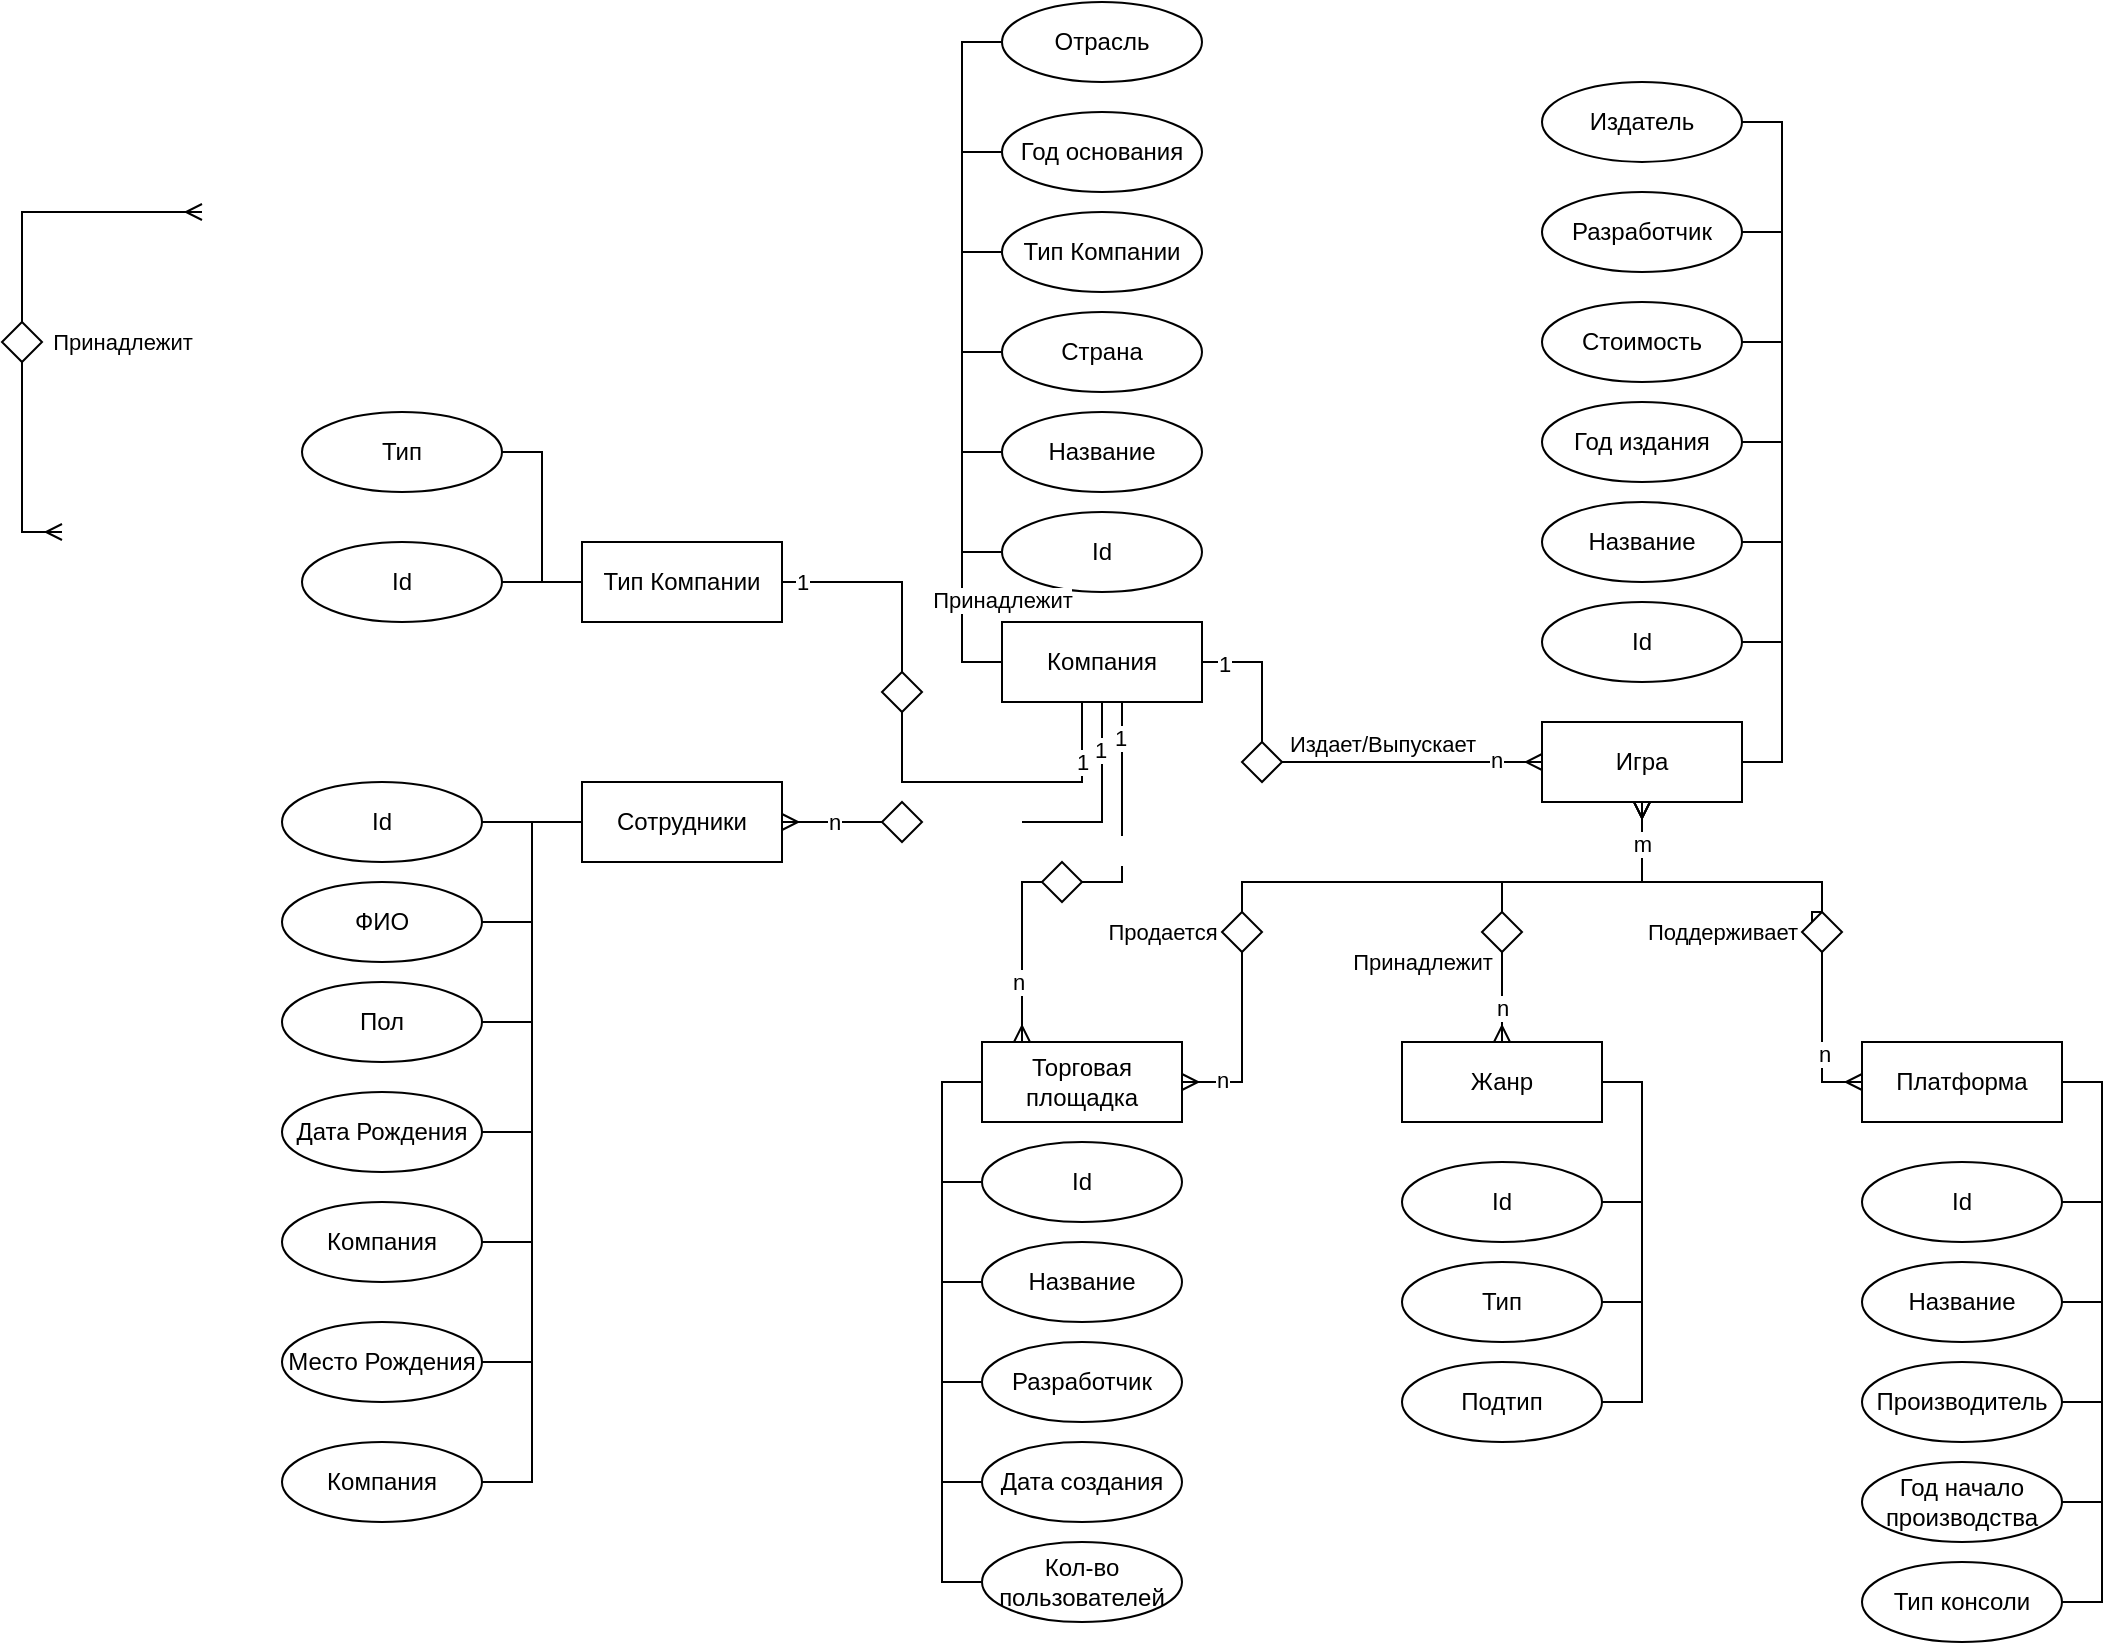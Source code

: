 <mxfile version="20.3.0" type="device" pages="3"><diagram id="EffDmCXd0_D5QKOUha4p" name="ERD DB GAMES"><mxGraphModel dx="2012" dy="721" grid="1" gridSize="10" guides="1" tooltips="1" connect="1" arrows="1" fold="1" page="1" pageScale="1" pageWidth="827" pageHeight="1169" math="0" shadow="0"><root><mxCell id="0"/><mxCell id="1" parent="0"/><mxCell id="gdrL79EDbqcpLDQFCUhh-7" style="edgeStyle=orthogonalEdgeStyle;rounded=0;orthogonalLoop=1;jettySize=auto;html=1;exitX=1;exitY=0.5;exitDx=0;exitDy=0;entryX=1;entryY=0.5;entryDx=0;entryDy=0;endArrow=none;endFill=0;" edge="1" parent="1" source="gdrL79EDbqcpLDQFCUhh-1" target="gdrL79EDbqcpLDQFCUhh-2"><mxGeometry relative="1" as="geometry"/></mxCell><mxCell id="gdrL79EDbqcpLDQFCUhh-8" style="edgeStyle=orthogonalEdgeStyle;rounded=0;orthogonalLoop=1;jettySize=auto;html=1;exitX=1;exitY=0.5;exitDx=0;exitDy=0;entryX=1;entryY=0.5;entryDx=0;entryDy=0;endArrow=none;endFill=0;" edge="1" parent="1" source="gdrL79EDbqcpLDQFCUhh-1" target="gdrL79EDbqcpLDQFCUhh-3"><mxGeometry relative="1" as="geometry"/></mxCell><mxCell id="gdrL79EDbqcpLDQFCUhh-9" style="edgeStyle=orthogonalEdgeStyle;rounded=0;orthogonalLoop=1;jettySize=auto;html=1;exitX=1;exitY=0.5;exitDx=0;exitDy=0;entryX=1;entryY=0.5;entryDx=0;entryDy=0;endArrow=none;endFill=0;" edge="1" parent="1" source="gdrL79EDbqcpLDQFCUhh-1" target="gdrL79EDbqcpLDQFCUhh-4"><mxGeometry relative="1" as="geometry"/></mxCell><mxCell id="gdrL79EDbqcpLDQFCUhh-10" style="edgeStyle=orthogonalEdgeStyle;rounded=0;orthogonalLoop=1;jettySize=auto;html=1;exitX=1;exitY=0.5;exitDx=0;exitDy=0;entryX=1;entryY=0.5;entryDx=0;entryDy=0;endArrow=none;endFill=0;" edge="1" parent="1" source="gdrL79EDbqcpLDQFCUhh-1" target="gdrL79EDbqcpLDQFCUhh-5"><mxGeometry relative="1" as="geometry"/></mxCell><mxCell id="gdrL79EDbqcpLDQFCUhh-16" style="edgeStyle=orthogonalEdgeStyle;rounded=0;orthogonalLoop=1;jettySize=auto;html=1;exitX=1;exitY=0.5;exitDx=0;exitDy=0;entryX=1;entryY=0.5;entryDx=0;entryDy=0;endArrow=none;endFill=0;" edge="1" parent="1" source="gdrL79EDbqcpLDQFCUhh-1" target="gdrL79EDbqcpLDQFCUhh-12"><mxGeometry relative="1" as="geometry"/></mxCell><mxCell id="gdrL79EDbqcpLDQFCUhh-17" style="edgeStyle=orthogonalEdgeStyle;rounded=0;orthogonalLoop=1;jettySize=auto;html=1;exitX=1;exitY=0.5;exitDx=0;exitDy=0;entryX=1;entryY=0.5;entryDx=0;entryDy=0;endArrow=none;endFill=0;" edge="1" parent="1" source="gdrL79EDbqcpLDQFCUhh-1" target="gdrL79EDbqcpLDQFCUhh-13"><mxGeometry relative="1" as="geometry"/></mxCell><mxCell id="gdrL79EDbqcpLDQFCUhh-1" value="Игра" style="whiteSpace=wrap;html=1;align=center;shadow=0;strokeColor=default;" vertex="1" parent="1"><mxGeometry x="320" y="360" width="100" height="40" as="geometry"/></mxCell><mxCell id="gdrL79EDbqcpLDQFCUhh-2" value="Id" style="ellipse;whiteSpace=wrap;html=1;align=center;shadow=0;strokeColor=default;" vertex="1" parent="1"><mxGeometry x="320" y="300" width="100" height="40" as="geometry"/></mxCell><mxCell id="gdrL79EDbqcpLDQFCUhh-3" value="Название" style="ellipse;whiteSpace=wrap;html=1;align=center;shadow=0;strokeColor=default;" vertex="1" parent="1"><mxGeometry x="320" y="250" width="100" height="40" as="geometry"/></mxCell><mxCell id="gdrL79EDbqcpLDQFCUhh-4" value="Год издания" style="ellipse;whiteSpace=wrap;html=1;align=center;shadow=0;strokeColor=default;" vertex="1" parent="1"><mxGeometry x="320" y="200" width="100" height="40" as="geometry"/></mxCell><mxCell id="gdrL79EDbqcpLDQFCUhh-5" value="Стоимость" style="ellipse;whiteSpace=wrap;html=1;align=center;shadow=0;strokeColor=default;" vertex="1" parent="1"><mxGeometry x="320" y="150" width="100" height="40" as="geometry"/></mxCell><mxCell id="gdrL79EDbqcpLDQFCUhh-12" value="Разработчик" style="ellipse;whiteSpace=wrap;html=1;align=center;shadow=0;strokeColor=default;" vertex="1" parent="1"><mxGeometry x="320" y="95" width="100" height="40" as="geometry"/></mxCell><mxCell id="gdrL79EDbqcpLDQFCUhh-13" value="Издатель" style="ellipse;whiteSpace=wrap;html=1;align=center;shadow=0;strokeColor=default;" vertex="1" parent="1"><mxGeometry x="320" y="39.95" width="100" height="40" as="geometry"/></mxCell><mxCell id="gdrL79EDbqcpLDQFCUhh-21" style="edgeStyle=orthogonalEdgeStyle;rounded=0;orthogonalLoop=1;jettySize=auto;html=1;exitX=1;exitY=0.5;exitDx=0;exitDy=0;entryX=1;entryY=0.5;entryDx=0;entryDy=0;endArrow=none;endFill=0;" edge="1" parent="1" source="gdrL79EDbqcpLDQFCUhh-19" target="gdrL79EDbqcpLDQFCUhh-20"><mxGeometry relative="1" as="geometry"/></mxCell><mxCell id="gdrL79EDbqcpLDQFCUhh-23" style="edgeStyle=orthogonalEdgeStyle;rounded=0;orthogonalLoop=1;jettySize=auto;html=1;exitX=1;exitY=0.5;exitDx=0;exitDy=0;entryX=1;entryY=0.5;entryDx=0;entryDy=0;endArrow=none;endFill=0;" edge="1" parent="1" source="gdrL79EDbqcpLDQFCUhh-19" target="gdrL79EDbqcpLDQFCUhh-22"><mxGeometry relative="1" as="geometry"/></mxCell><mxCell id="gdrL79EDbqcpLDQFCUhh-25" style="edgeStyle=orthogonalEdgeStyle;rounded=0;orthogonalLoop=1;jettySize=auto;html=1;exitX=1;exitY=0.5;exitDx=0;exitDy=0;entryX=1;entryY=0.5;entryDx=0;entryDy=0;endArrow=none;endFill=0;" edge="1" parent="1" source="gdrL79EDbqcpLDQFCUhh-19" target="gdrL79EDbqcpLDQFCUhh-24"><mxGeometry relative="1" as="geometry"/></mxCell><mxCell id="gdrL79EDbqcpLDQFCUhh-27" style="edgeStyle=orthogonalEdgeStyle;rounded=0;orthogonalLoop=1;jettySize=auto;html=1;exitX=1;exitY=0.5;exitDx=0;exitDy=0;entryX=1;entryY=0.5;entryDx=0;entryDy=0;endArrow=none;endFill=0;" edge="1" parent="1" source="gdrL79EDbqcpLDQFCUhh-19" target="gdrL79EDbqcpLDQFCUhh-26"><mxGeometry relative="1" as="geometry"/></mxCell><mxCell id="gdrL79EDbqcpLDQFCUhh-29" style="edgeStyle=orthogonalEdgeStyle;rounded=0;orthogonalLoop=1;jettySize=auto;html=1;exitX=1;exitY=0.5;exitDx=0;exitDy=0;entryX=1;entryY=0.5;entryDx=0;entryDy=0;endArrow=none;endFill=0;" edge="1" parent="1" source="gdrL79EDbqcpLDQFCUhh-19" target="gdrL79EDbqcpLDQFCUhh-28"><mxGeometry relative="1" as="geometry"/></mxCell><mxCell id="gdrL79EDbqcpLDQFCUhh-19" value="Платформа" style="whiteSpace=wrap;html=1;align=center;shadow=0;strokeColor=default;" vertex="1" parent="1"><mxGeometry x="480" y="520" width="100" height="40" as="geometry"/></mxCell><mxCell id="gdrL79EDbqcpLDQFCUhh-20" value="Id" style="ellipse;whiteSpace=wrap;html=1;align=center;shadow=0;strokeColor=default;" vertex="1" parent="1"><mxGeometry x="480" y="580" width="100" height="40" as="geometry"/></mxCell><mxCell id="gdrL79EDbqcpLDQFCUhh-22" value="Название" style="ellipse;whiteSpace=wrap;html=1;align=center;shadow=0;strokeColor=default;" vertex="1" parent="1"><mxGeometry x="480" y="630" width="100" height="40" as="geometry"/></mxCell><mxCell id="gdrL79EDbqcpLDQFCUhh-24" value="Производитель" style="ellipse;whiteSpace=wrap;html=1;align=center;shadow=0;strokeColor=default;" vertex="1" parent="1"><mxGeometry x="480" y="680" width="100" height="40" as="geometry"/></mxCell><mxCell id="gdrL79EDbqcpLDQFCUhh-26" value="Год начало&lt;br&gt;производства" style="ellipse;whiteSpace=wrap;html=1;align=center;shadow=0;strokeColor=default;" vertex="1" parent="1"><mxGeometry x="480" y="730" width="100" height="40" as="geometry"/></mxCell><mxCell id="gdrL79EDbqcpLDQFCUhh-28" value="Тип консоли" style="ellipse;whiteSpace=wrap;html=1;align=center;shadow=0;strokeColor=default;" vertex="1" parent="1"><mxGeometry x="480" y="780" width="100" height="40" as="geometry"/></mxCell><mxCell id="gdrL79EDbqcpLDQFCUhh-89" style="edgeStyle=orthogonalEdgeStyle;rounded=0;orthogonalLoop=1;jettySize=auto;html=1;entryX=1;entryY=0.5;entryDx=0;entryDy=0;endArrow=none;endFill=0;" edge="1" parent="1" source="gdrL79EDbqcpLDQFCUhh-52" target="gdrL79EDbqcpLDQFCUhh-87"><mxGeometry relative="1" as="geometry"><Array as="points"><mxPoint x="370" y="540"/><mxPoint x="370" y="600"/></Array></mxGeometry></mxCell><mxCell id="gdrL79EDbqcpLDQFCUhh-90" style="edgeStyle=orthogonalEdgeStyle;rounded=0;orthogonalLoop=1;jettySize=auto;html=1;exitX=1;exitY=0.5;exitDx=0;exitDy=0;entryX=1;entryY=0.5;entryDx=0;entryDy=0;endArrow=none;endFill=0;" edge="1" parent="1" source="gdrL79EDbqcpLDQFCUhh-52" target="gdrL79EDbqcpLDQFCUhh-88"><mxGeometry relative="1" as="geometry"/></mxCell><mxCell id="gdrL79EDbqcpLDQFCUhh-93" style="edgeStyle=orthogonalEdgeStyle;rounded=0;orthogonalLoop=1;jettySize=auto;html=1;exitX=1;exitY=0.5;exitDx=0;exitDy=0;entryX=1;entryY=0.5;entryDx=0;entryDy=0;endArrow=none;endFill=0;" edge="1" parent="1" source="gdrL79EDbqcpLDQFCUhh-52" target="gdrL79EDbqcpLDQFCUhh-92"><mxGeometry relative="1" as="geometry"/></mxCell><mxCell id="gdrL79EDbqcpLDQFCUhh-52" value="Жанр" style="whiteSpace=wrap;html=1;align=center;shadow=0;strokeColor=default;" vertex="1" parent="1"><mxGeometry x="250" y="520" width="100" height="40" as="geometry"/></mxCell><mxCell id="gdrL79EDbqcpLDQFCUhh-65" value="" style="group" vertex="1" connectable="0" parent="1"><mxGeometry x="450" y="390" width="20" height="150" as="geometry"/></mxCell><mxCell id="gdrL79EDbqcpLDQFCUhh-63" value="" style="group" vertex="1" connectable="0" parent="gdrL79EDbqcpLDQFCUhh-65"><mxGeometry width="20" height="150" as="geometry"/></mxCell><mxCell id="gdrL79EDbqcpLDQFCUhh-62" value="" style="group" vertex="1" connectable="0" parent="gdrL79EDbqcpLDQFCUhh-63"><mxGeometry width="20" height="150" as="geometry"/></mxCell><mxCell id="gdrL79EDbqcpLDQFCUhh-45" value="" style="group" vertex="1" connectable="0" parent="gdrL79EDbqcpLDQFCUhh-62"><mxGeometry width="20" height="150" as="geometry"/></mxCell><mxCell id="gdrL79EDbqcpLDQFCUhh-61" value="" style="group" vertex="1" connectable="0" parent="gdrL79EDbqcpLDQFCUhh-45"><mxGeometry width="20" height="85" as="geometry"/></mxCell><mxCell id="gdrL79EDbqcpLDQFCUhh-39" value="" style="rhombus;whiteSpace=wrap;html=1;shadow=0;strokeColor=default;" vertex="1" parent="gdrL79EDbqcpLDQFCUhh-61"><mxGeometry y="65" width="20" height="20" as="geometry"/></mxCell><mxCell id="gdrL79EDbqcpLDQFCUhh-95" style="edgeStyle=orthogonalEdgeStyle;rounded=0;orthogonalLoop=1;jettySize=auto;html=1;exitX=0.5;exitY=0;exitDx=0;exitDy=0;entryX=0;entryY=0;entryDx=0;entryDy=0;endArrow=none;endFill=0;" edge="1" parent="gdrL79EDbqcpLDQFCUhh-61" source="gdrL79EDbqcpLDQFCUhh-39" target="gdrL79EDbqcpLDQFCUhh-39"><mxGeometry relative="1" as="geometry"/></mxCell><mxCell id="gdrL79EDbqcpLDQFCUhh-42" style="edgeStyle=orthogonalEdgeStyle;rounded=0;orthogonalLoop=1;jettySize=auto;html=1;exitX=0.5;exitY=1;exitDx=0;exitDy=0;entryX=0;entryY=0.5;entryDx=0;entryDy=0;endArrow=ERmany;endFill=0;" edge="1" parent="gdrL79EDbqcpLDQFCUhh-65" source="gdrL79EDbqcpLDQFCUhh-39" target="gdrL79EDbqcpLDQFCUhh-19"><mxGeometry relative="1" as="geometry"><Array as="points"><mxPoint x="10" y="150"/></Array></mxGeometry></mxCell><mxCell id="gdrL79EDbqcpLDQFCUhh-268" value="n" style="edgeLabel;html=1;align=center;verticalAlign=middle;resizable=0;points=[];" vertex="1" connectable="0" parent="gdrL79EDbqcpLDQFCUhh-42"><mxGeometry x="0.202" y="1" relative="1" as="geometry"><mxPoint as="offset"/></mxGeometry></mxCell><mxCell id="gdrL79EDbqcpLDQFCUhh-44" style="edgeStyle=orthogonalEdgeStyle;rounded=0;orthogonalLoop=1;jettySize=auto;html=1;exitX=0.5;exitY=0;exitDx=0;exitDy=0;entryX=0.5;entryY=1;entryDx=0;entryDy=0;endArrow=ERmany;endFill=0;" edge="1" parent="1" source="gdrL79EDbqcpLDQFCUhh-39" target="gdrL79EDbqcpLDQFCUhh-1"><mxGeometry relative="1" as="geometry"><mxPoint x="874" y="850" as="sourcePoint"/><mxPoint x="884" y="930" as="targetPoint"/><Array as="points"><mxPoint x="460" y="440"/><mxPoint x="370" y="440"/></Array></mxGeometry></mxCell><mxCell id="gdrL79EDbqcpLDQFCUhh-51" value="Поддерживает" style="edgeLabel;html=1;align=center;verticalAlign=middle;resizable=0;points=[];" vertex="1" connectable="0" parent="gdrL79EDbqcpLDQFCUhh-44"><mxGeometry x="-0.647" y="-1" relative="1" as="geometry"><mxPoint x="-40" y="26" as="offset"/></mxGeometry></mxCell><mxCell id="gdrL79EDbqcpLDQFCUhh-76" value="" style="group" vertex="1" connectable="0" parent="1"><mxGeometry x="240" y="370" width="20" height="150" as="geometry"/></mxCell><mxCell id="gdrL79EDbqcpLDQFCUhh-73" style="edgeStyle=orthogonalEdgeStyle;rounded=0;orthogonalLoop=1;jettySize=auto;html=1;exitX=0.5;exitY=0;exitDx=0;exitDy=0;entryX=0.5;entryY=1;entryDx=0;entryDy=0;endArrow=ERmany;endFill=0;" edge="1" parent="1" source="gdrL79EDbqcpLDQFCUhh-71" target="gdrL79EDbqcpLDQFCUhh-1"><mxGeometry relative="1" as="geometry"><mxPoint x="698" y="830" as="sourcePoint"/><mxPoint x="244" y="370" as="targetPoint"/><Array as="points"><mxPoint x="300" y="440"/><mxPoint x="370" y="440"/></Array></mxGeometry></mxCell><mxCell id="gdrL79EDbqcpLDQFCUhh-66" value="" style="group" vertex="1" connectable="0" parent="1"><mxGeometry x="290" y="390" width="20" height="150" as="geometry"/></mxCell><mxCell id="gdrL79EDbqcpLDQFCUhh-67" value="" style="group" vertex="1" connectable="0" parent="gdrL79EDbqcpLDQFCUhh-66"><mxGeometry width="20" height="150" as="geometry"/></mxCell><mxCell id="gdrL79EDbqcpLDQFCUhh-68" value="" style="group" vertex="1" connectable="0" parent="gdrL79EDbqcpLDQFCUhh-67"><mxGeometry width="20" height="150" as="geometry"/></mxCell><mxCell id="gdrL79EDbqcpLDQFCUhh-69" value="" style="group" vertex="1" connectable="0" parent="gdrL79EDbqcpLDQFCUhh-68"><mxGeometry width="20" height="150" as="geometry"/></mxCell><mxCell id="gdrL79EDbqcpLDQFCUhh-70" value="" style="group" vertex="1" connectable="0" parent="gdrL79EDbqcpLDQFCUhh-69"><mxGeometry width="20" height="85" as="geometry"/></mxCell><mxCell id="gdrL79EDbqcpLDQFCUhh-71" value="" style="rhombus;whiteSpace=wrap;html=1;shadow=0;strokeColor=default;" vertex="1" parent="gdrL79EDbqcpLDQFCUhh-70"><mxGeometry y="65" width="20" height="20" as="geometry"/></mxCell><mxCell id="gdrL79EDbqcpLDQFCUhh-72" style="edgeStyle=orthogonalEdgeStyle;rounded=0;orthogonalLoop=1;jettySize=auto;html=1;exitX=0.5;exitY=1;exitDx=0;exitDy=0;entryX=0;entryY=0.5;entryDx=0;entryDy=0;endArrow=ERmany;endFill=0;" edge="1" parent="gdrL79EDbqcpLDQFCUhh-66" source="gdrL79EDbqcpLDQFCUhh-71"><mxGeometry relative="1" as="geometry"><Array as="points"><mxPoint x="10" y="150"/></Array></mxGeometry></mxCell><mxCell id="gdrL79EDbqcpLDQFCUhh-75" style="edgeStyle=orthogonalEdgeStyle;rounded=0;orthogonalLoop=1;jettySize=auto;html=1;endArrow=ERmany;endFill=0;entryX=0.5;entryY=0;entryDx=0;entryDy=0;exitX=0.5;exitY=1;exitDx=0;exitDy=0;" edge="1" parent="1" source="gdrL79EDbqcpLDQFCUhh-71" target="gdrL79EDbqcpLDQFCUhh-52"><mxGeometry relative="1" as="geometry"><mxPoint x="310" y="480" as="sourcePoint"/><mxPoint x="206" y="510" as="targetPoint"/><Array as="points"/></mxGeometry></mxCell><mxCell id="gdrL79EDbqcpLDQFCUhh-86" value="Принадлежит" style="edgeLabel;html=1;align=center;verticalAlign=middle;resizable=0;points=[];" vertex="1" connectable="0" parent="gdrL79EDbqcpLDQFCUhh-75"><mxGeometry x="-0.752" relative="1" as="geometry"><mxPoint x="-40" y="-1" as="offset"/></mxGeometry></mxCell><mxCell id="gdrL79EDbqcpLDQFCUhh-267" value="n" style="edgeLabel;html=1;align=center;verticalAlign=middle;resizable=0;points=[];" vertex="1" connectable="0" parent="gdrL79EDbqcpLDQFCUhh-75"><mxGeometry x="0.225" relative="1" as="geometry"><mxPoint as="offset"/></mxGeometry></mxCell><mxCell id="gdrL79EDbqcpLDQFCUhh-87" value="Id" style="ellipse;whiteSpace=wrap;html=1;align=center;shadow=0;strokeColor=default;" vertex="1" parent="1"><mxGeometry x="250" y="580" width="100" height="40" as="geometry"/></mxCell><mxCell id="gdrL79EDbqcpLDQFCUhh-88" value="Тип" style="ellipse;whiteSpace=wrap;html=1;align=center;shadow=0;strokeColor=default;" vertex="1" parent="1"><mxGeometry x="250" y="630" width="100" height="40" as="geometry"/></mxCell><mxCell id="gdrL79EDbqcpLDQFCUhh-92" value="Подтип" style="ellipse;whiteSpace=wrap;html=1;align=center;shadow=0;strokeColor=default;" vertex="1" parent="1"><mxGeometry x="250" y="680" width="100" height="40" as="geometry"/></mxCell><mxCell id="gdrL79EDbqcpLDQFCUhh-97" value="" style="group" vertex="1" connectable="0" parent="1"><mxGeometry x="500" y="290" width="20" height="150" as="geometry"/></mxCell><mxCell id="gdrL79EDbqcpLDQFCUhh-258" style="edgeStyle=orthogonalEdgeStyle;rounded=0;orthogonalLoop=1;jettySize=auto;html=1;exitX=0;exitY=0.5;exitDx=0;exitDy=0;entryX=0;entryY=0.5;entryDx=0;entryDy=0;endArrow=none;endFill=0;" edge="1" parent="1" source="gdrL79EDbqcpLDQFCUhh-122" target="gdrL79EDbqcpLDQFCUhh-168"><mxGeometry relative="1" as="geometry"/></mxCell><mxCell id="gdrL79EDbqcpLDQFCUhh-259" style="edgeStyle=orthogonalEdgeStyle;rounded=0;orthogonalLoop=1;jettySize=auto;html=1;exitX=0;exitY=0.5;exitDx=0;exitDy=0;entryX=0;entryY=0.5;entryDx=0;entryDy=0;endArrow=none;endFill=0;" edge="1" parent="1" source="gdrL79EDbqcpLDQFCUhh-122" target="gdrL79EDbqcpLDQFCUhh-169"><mxGeometry relative="1" as="geometry"/></mxCell><mxCell id="gdrL79EDbqcpLDQFCUhh-260" style="edgeStyle=orthogonalEdgeStyle;rounded=0;orthogonalLoop=1;jettySize=auto;html=1;exitX=0;exitY=0.5;exitDx=0;exitDy=0;entryX=0;entryY=0.5;entryDx=0;entryDy=0;endArrow=none;endFill=0;" edge="1" parent="1" source="gdrL79EDbqcpLDQFCUhh-122" target="gdrL79EDbqcpLDQFCUhh-170"><mxGeometry relative="1" as="geometry"/></mxCell><mxCell id="gdrL79EDbqcpLDQFCUhh-261" style="edgeStyle=orthogonalEdgeStyle;rounded=0;orthogonalLoop=1;jettySize=auto;html=1;exitX=0;exitY=0.5;exitDx=0;exitDy=0;entryX=0;entryY=0.5;entryDx=0;entryDy=0;endArrow=none;endFill=0;" edge="1" parent="1" source="gdrL79EDbqcpLDQFCUhh-122" target="gdrL79EDbqcpLDQFCUhh-171"><mxGeometry relative="1" as="geometry"/></mxCell><mxCell id="gdrL79EDbqcpLDQFCUhh-262" style="edgeStyle=orthogonalEdgeStyle;rounded=0;orthogonalLoop=1;jettySize=auto;html=1;exitX=0;exitY=0.5;exitDx=0;exitDy=0;entryX=0;entryY=0.5;entryDx=0;entryDy=0;endArrow=none;endFill=0;" edge="1" parent="1" source="gdrL79EDbqcpLDQFCUhh-122" target="gdrL79EDbqcpLDQFCUhh-172"><mxGeometry relative="1" as="geometry"/></mxCell><mxCell id="o7fNtTWA8stcMhmvYixx-6" style="edgeStyle=orthogonalEdgeStyle;rounded=0;orthogonalLoop=1;jettySize=auto;html=1;exitX=0;exitY=0.5;exitDx=0;exitDy=0;entryX=0;entryY=0.5;entryDx=0;entryDy=0;endArrow=none;endFill=0;" edge="1" parent="1" source="gdrL79EDbqcpLDQFCUhh-122" target="o7fNtTWA8stcMhmvYixx-5"><mxGeometry relative="1" as="geometry"/></mxCell><mxCell id="gdrL79EDbqcpLDQFCUhh-122" value="Компания" style="whiteSpace=wrap;html=1;align=center;shadow=0;strokeColor=default;" vertex="1" parent="1"><mxGeometry x="50" y="310" width="100" height="40" as="geometry"/></mxCell><mxCell id="gdrL79EDbqcpLDQFCUhh-134" value="" style="group" vertex="1" connectable="0" parent="1"><mxGeometry x="-430" y="95" width="20" height="150" as="geometry"/></mxCell><mxCell id="gdrL79EDbqcpLDQFCUhh-135" style="edgeStyle=orthogonalEdgeStyle;rounded=0;orthogonalLoop=1;jettySize=auto;html=1;exitX=0.5;exitY=0;exitDx=0;exitDy=0;entryX=0;entryY=0.5;entryDx=0;entryDy=0;endArrow=ERmany;endFill=0;" edge="1" parent="1" source="gdrL79EDbqcpLDQFCUhh-141"><mxGeometry relative="1" as="geometry"><mxPoint x="28" y="555" as="sourcePoint"/><mxPoint x="-350" y="105" as="targetPoint"/><Array as="points"><mxPoint x="-440" y="105"/></Array></mxGeometry></mxCell><mxCell id="gdrL79EDbqcpLDQFCUhh-136" value="" style="group" vertex="1" connectable="0" parent="1"><mxGeometry x="-450" y="95" width="20" height="150" as="geometry"/></mxCell><mxCell id="gdrL79EDbqcpLDQFCUhh-137" value="" style="group" vertex="1" connectable="0" parent="gdrL79EDbqcpLDQFCUhh-136"><mxGeometry width="20" height="150" as="geometry"/></mxCell><mxCell id="gdrL79EDbqcpLDQFCUhh-138" value="" style="group" vertex="1" connectable="0" parent="gdrL79EDbqcpLDQFCUhh-137"><mxGeometry width="20" height="150" as="geometry"/></mxCell><mxCell id="gdrL79EDbqcpLDQFCUhh-139" value="" style="group" vertex="1" connectable="0" parent="gdrL79EDbqcpLDQFCUhh-138"><mxGeometry width="20" height="150" as="geometry"/></mxCell><mxCell id="gdrL79EDbqcpLDQFCUhh-140" value="" style="group" vertex="1" connectable="0" parent="gdrL79EDbqcpLDQFCUhh-139"><mxGeometry width="20" height="85" as="geometry"/></mxCell><mxCell id="gdrL79EDbqcpLDQFCUhh-141" value="" style="rhombus;whiteSpace=wrap;html=1;shadow=0;strokeColor=default;" vertex="1" parent="gdrL79EDbqcpLDQFCUhh-140"><mxGeometry y="65" width="20" height="20" as="geometry"/></mxCell><mxCell id="gdrL79EDbqcpLDQFCUhh-142" style="edgeStyle=orthogonalEdgeStyle;rounded=0;orthogonalLoop=1;jettySize=auto;html=1;exitX=0.5;exitY=1;exitDx=0;exitDy=0;entryX=0;entryY=0.5;entryDx=0;entryDy=0;endArrow=ERmany;endFill=0;" edge="1" parent="gdrL79EDbqcpLDQFCUhh-136" source="gdrL79EDbqcpLDQFCUhh-141"><mxGeometry relative="1" as="geometry"><Array as="points"><mxPoint x="10" y="150"/></Array></mxGeometry></mxCell><mxCell id="gdrL79EDbqcpLDQFCUhh-143" style="edgeStyle=orthogonalEdgeStyle;rounded=0;orthogonalLoop=1;jettySize=auto;html=1;exitX=0.5;exitY=1;exitDx=0;exitDy=0;endArrow=ERmany;endFill=0;entryX=0;entryY=0.5;entryDx=0;entryDy=0;" edge="1" parent="1" source="gdrL79EDbqcpLDQFCUhh-141"><mxGeometry relative="1" as="geometry"><mxPoint x="-410" y="170" as="sourcePoint"/><mxPoint x="-420" y="265" as="targetPoint"/><Array as="points"><mxPoint x="-440" y="265"/></Array></mxGeometry></mxCell><mxCell id="gdrL79EDbqcpLDQFCUhh-144" value="Принадлежит" style="edgeLabel;html=1;align=center;verticalAlign=middle;resizable=0;points=[];" vertex="1" connectable="0" parent="gdrL79EDbqcpLDQFCUhh-143"><mxGeometry x="-0.752" relative="1" as="geometry"><mxPoint x="50" y="-23" as="offset"/></mxGeometry></mxCell><mxCell id="gdrL79EDbqcpLDQFCUhh-145" value="" style="group" vertex="1" connectable="0" parent="1"><mxGeometry x="-430" y="95" width="20" height="150" as="geometry"/></mxCell><mxCell id="gdrL79EDbqcpLDQFCUhh-147" value="" style="group" vertex="1" connectable="0" parent="1"><mxGeometry x="-450" y="95" width="20" height="150" as="geometry"/></mxCell><mxCell id="gdrL79EDbqcpLDQFCUhh-148" value="" style="group" vertex="1" connectable="0" parent="gdrL79EDbqcpLDQFCUhh-147"><mxGeometry width="20" height="150" as="geometry"/></mxCell><mxCell id="gdrL79EDbqcpLDQFCUhh-149" value="" style="group" vertex="1" connectable="0" parent="gdrL79EDbqcpLDQFCUhh-148"><mxGeometry width="20" height="150" as="geometry"/></mxCell><mxCell id="gdrL79EDbqcpLDQFCUhh-150" value="" style="group" vertex="1" connectable="0" parent="gdrL79EDbqcpLDQFCUhh-149"><mxGeometry width="20" height="150" as="geometry"/></mxCell><mxCell id="gdrL79EDbqcpLDQFCUhh-156" value="" style="group" vertex="1" connectable="0" parent="1"><mxGeometry x="190" y="295" width="20" height="150" as="geometry"/></mxCell><mxCell id="gdrL79EDbqcpLDQFCUhh-157" style="edgeStyle=orthogonalEdgeStyle;rounded=0;orthogonalLoop=1;jettySize=auto;html=1;exitX=1;exitY=0.5;exitDx=0;exitDy=0;endArrow=ERmany;endFill=0;" edge="1" parent="1" source="gdrL79EDbqcpLDQFCUhh-163"><mxGeometry relative="1" as="geometry"><mxPoint x="648" y="755" as="sourcePoint"/><mxPoint x="320" y="380" as="targetPoint"/><Array as="points"><mxPoint x="190" y="380"/></Array></mxGeometry></mxCell><mxCell id="gdrL79EDbqcpLDQFCUhh-264" value="n" style="edgeLabel;html=1;align=center;verticalAlign=middle;resizable=0;points=[];" vertex="1" connectable="0" parent="gdrL79EDbqcpLDQFCUhh-157"><mxGeometry x="0.644" y="1" relative="1" as="geometry"><mxPoint as="offset"/></mxGeometry></mxCell><mxCell id="gdrL79EDbqcpLDQFCUhh-158" value="" style="group" vertex="1" connectable="0" parent="1"><mxGeometry x="170" y="305" width="20" height="150" as="geometry"/></mxCell><mxCell id="gdrL79EDbqcpLDQFCUhh-159" value="" style="group" vertex="1" connectable="0" parent="gdrL79EDbqcpLDQFCUhh-158"><mxGeometry width="20" height="150" as="geometry"/></mxCell><mxCell id="gdrL79EDbqcpLDQFCUhh-160" value="" style="group" vertex="1" connectable="0" parent="gdrL79EDbqcpLDQFCUhh-159"><mxGeometry width="20" height="150" as="geometry"/></mxCell><mxCell id="gdrL79EDbqcpLDQFCUhh-161" value="" style="group" vertex="1" connectable="0" parent="gdrL79EDbqcpLDQFCUhh-160"><mxGeometry width="20" height="150" as="geometry"/></mxCell><mxCell id="gdrL79EDbqcpLDQFCUhh-162" value="" style="group" vertex="1" connectable="0" parent="gdrL79EDbqcpLDQFCUhh-161"><mxGeometry width="20" height="85" as="geometry"/></mxCell><mxCell id="gdrL79EDbqcpLDQFCUhh-163" value="" style="rhombus;whiteSpace=wrap;html=1;shadow=0;strokeColor=default;" vertex="1" parent="gdrL79EDbqcpLDQFCUhh-162"><mxGeometry y="65" width="20" height="20" as="geometry"/></mxCell><mxCell id="gdrL79EDbqcpLDQFCUhh-164" style="edgeStyle=orthogonalEdgeStyle;rounded=0;orthogonalLoop=1;jettySize=auto;html=1;exitX=0.5;exitY=1;exitDx=0;exitDy=0;entryX=0;entryY=0.5;entryDx=0;entryDy=0;endArrow=ERmany;endFill=0;" edge="1" parent="gdrL79EDbqcpLDQFCUhh-158" source="gdrL79EDbqcpLDQFCUhh-163"><mxGeometry relative="1" as="geometry"><Array as="points"><mxPoint x="10" y="150"/></Array></mxGeometry></mxCell><mxCell id="gdrL79EDbqcpLDQFCUhh-165" style="edgeStyle=orthogonalEdgeStyle;rounded=0;orthogonalLoop=1;jettySize=auto;html=1;endArrow=none;endFill=0;entryX=1;entryY=0.5;entryDx=0;entryDy=0;" edge="1" parent="1" target="gdrL79EDbqcpLDQFCUhh-122"><mxGeometry relative="1" as="geometry"><mxPoint x="180" y="370" as="sourcePoint"/><mxPoint x="200" y="465" as="targetPoint"/><Array as="points"><mxPoint x="180" y="330"/></Array></mxGeometry></mxCell><mxCell id="gdrL79EDbqcpLDQFCUhh-166" value="Издает/Выпускает" style="edgeLabel;html=1;align=center;verticalAlign=middle;resizable=0;points=[];" vertex="1" connectable="0" parent="gdrL79EDbqcpLDQFCUhh-165"><mxGeometry x="-0.752" relative="1" as="geometry"><mxPoint x="60" y="9" as="offset"/></mxGeometry></mxCell><mxCell id="gdrL79EDbqcpLDQFCUhh-263" value="1" style="edgeLabel;html=1;align=center;verticalAlign=middle;resizable=0;points=[];" vertex="1" connectable="0" parent="gdrL79EDbqcpLDQFCUhh-165"><mxGeometry x="0.358" y="1" relative="1" as="geometry"><mxPoint x="-12" as="offset"/></mxGeometry></mxCell><mxCell id="gdrL79EDbqcpLDQFCUhh-168" value="Id" style="ellipse;whiteSpace=wrap;html=1;align=center;shadow=0;strokeColor=default;" vertex="1" parent="1"><mxGeometry x="50" y="255" width="100" height="40" as="geometry"/></mxCell><mxCell id="gdrL79EDbqcpLDQFCUhh-169" value="Название" style="ellipse;whiteSpace=wrap;html=1;align=center;shadow=0;strokeColor=default;" vertex="1" parent="1"><mxGeometry x="50" y="205" width="100" height="40" as="geometry"/></mxCell><mxCell id="gdrL79EDbqcpLDQFCUhh-170" value="Страна" style="ellipse;whiteSpace=wrap;html=1;align=center;shadow=0;strokeColor=default;" vertex="1" parent="1"><mxGeometry x="50" y="155" width="100" height="40" as="geometry"/></mxCell><mxCell id="gdrL79EDbqcpLDQFCUhh-171" value="Тип Компании" style="ellipse;whiteSpace=wrap;html=1;align=center;shadow=0;strokeColor=default;" vertex="1" parent="1"><mxGeometry x="50" y="105" width="100" height="40" as="geometry"/></mxCell><mxCell id="gdrL79EDbqcpLDQFCUhh-172" value="Год основания" style="ellipse;whiteSpace=wrap;html=1;align=center;shadow=0;strokeColor=default;" vertex="1" parent="1"><mxGeometry x="50" y="55" width="100" height="40" as="geometry"/></mxCell><mxCell id="gdrL79EDbqcpLDQFCUhh-253" style="edgeStyle=orthogonalEdgeStyle;rounded=0;orthogonalLoop=1;jettySize=auto;html=1;exitX=0;exitY=0.5;exitDx=0;exitDy=0;entryX=0;entryY=0.5;entryDx=0;entryDy=0;endArrow=none;endFill=0;" edge="1" parent="1" source="gdrL79EDbqcpLDQFCUhh-177" target="gdrL79EDbqcpLDQFCUhh-246"><mxGeometry relative="1" as="geometry"/></mxCell><mxCell id="gdrL79EDbqcpLDQFCUhh-254" style="edgeStyle=orthogonalEdgeStyle;rounded=0;orthogonalLoop=1;jettySize=auto;html=1;exitX=0;exitY=0.5;exitDx=0;exitDy=0;entryX=0;entryY=0.5;entryDx=0;entryDy=0;endArrow=none;endFill=0;" edge="1" parent="1" source="gdrL79EDbqcpLDQFCUhh-177" target="gdrL79EDbqcpLDQFCUhh-247"><mxGeometry relative="1" as="geometry"/></mxCell><mxCell id="gdrL79EDbqcpLDQFCUhh-255" style="edgeStyle=orthogonalEdgeStyle;rounded=0;orthogonalLoop=1;jettySize=auto;html=1;exitX=0;exitY=0.5;exitDx=0;exitDy=0;entryX=0;entryY=0.5;entryDx=0;entryDy=0;endArrow=none;endFill=0;" edge="1" parent="1" source="gdrL79EDbqcpLDQFCUhh-177" target="gdrL79EDbqcpLDQFCUhh-248"><mxGeometry relative="1" as="geometry"/></mxCell><mxCell id="gdrL79EDbqcpLDQFCUhh-256" style="edgeStyle=orthogonalEdgeStyle;rounded=0;orthogonalLoop=1;jettySize=auto;html=1;exitX=0;exitY=0.5;exitDx=0;exitDy=0;entryX=0;entryY=0.5;entryDx=0;entryDy=0;endArrow=none;endFill=0;" edge="1" parent="1" source="gdrL79EDbqcpLDQFCUhh-177" target="gdrL79EDbqcpLDQFCUhh-250"><mxGeometry relative="1" as="geometry"/></mxCell><mxCell id="gdrL79EDbqcpLDQFCUhh-257" style="edgeStyle=orthogonalEdgeStyle;rounded=0;orthogonalLoop=1;jettySize=auto;html=1;exitX=0;exitY=0.5;exitDx=0;exitDy=0;entryX=0;entryY=0.5;entryDx=0;entryDy=0;endArrow=none;endFill=0;" edge="1" parent="1" source="gdrL79EDbqcpLDQFCUhh-177" target="gdrL79EDbqcpLDQFCUhh-251"><mxGeometry relative="1" as="geometry"/></mxCell><mxCell id="gdrL79EDbqcpLDQFCUhh-177" value="Торговая площадка" style="whiteSpace=wrap;html=1;align=center;shadow=0;strokeColor=default;" vertex="1" parent="1"><mxGeometry x="40" y="520" width="100" height="40" as="geometry"/></mxCell><mxCell id="gdrL79EDbqcpLDQFCUhh-222" value="" style="group" vertex="1" connectable="0" parent="1"><mxGeometry x="90" y="360" width="20" height="150" as="geometry"/></mxCell><mxCell id="gdrL79EDbqcpLDQFCUhh-223" style="edgeStyle=orthogonalEdgeStyle;rounded=0;orthogonalLoop=1;jettySize=auto;html=1;exitX=0.5;exitY=0;exitDx=0;exitDy=0;entryX=0.5;entryY=1;entryDx=0;entryDy=0;endArrow=ERmany;endFill=0;" edge="1" parent="1" source="gdrL79EDbqcpLDQFCUhh-229" target="gdrL79EDbqcpLDQFCUhh-1"><mxGeometry relative="1" as="geometry"><mxPoint x="548" y="820" as="sourcePoint"/><mxPoint x="170" y="370" as="targetPoint"/><Array as="points"><mxPoint x="170" y="440"/><mxPoint x="370" y="440"/></Array></mxGeometry></mxCell><mxCell id="gdrL79EDbqcpLDQFCUhh-266" value="m" style="edgeLabel;html=1;align=center;verticalAlign=middle;resizable=0;points=[];" vertex="1" connectable="0" parent="gdrL79EDbqcpLDQFCUhh-223"><mxGeometry x="0.778" y="-1" relative="1" as="geometry"><mxPoint x="-1" y="-8" as="offset"/></mxGeometry></mxCell><mxCell id="gdrL79EDbqcpLDQFCUhh-224" value="" style="group" vertex="1" connectable="0" parent="1"><mxGeometry x="160" y="390" width="20" height="150" as="geometry"/></mxCell><mxCell id="gdrL79EDbqcpLDQFCUhh-225" value="" style="group" vertex="1" connectable="0" parent="gdrL79EDbqcpLDQFCUhh-224"><mxGeometry width="20" height="150" as="geometry"/></mxCell><mxCell id="gdrL79EDbqcpLDQFCUhh-226" value="" style="group" vertex="1" connectable="0" parent="gdrL79EDbqcpLDQFCUhh-225"><mxGeometry width="20" height="150" as="geometry"/></mxCell><mxCell id="gdrL79EDbqcpLDQFCUhh-227" value="" style="group" vertex="1" connectable="0" parent="gdrL79EDbqcpLDQFCUhh-226"><mxGeometry width="20" height="150" as="geometry"/></mxCell><mxCell id="gdrL79EDbqcpLDQFCUhh-228" value="" style="group" vertex="1" connectable="0" parent="gdrL79EDbqcpLDQFCUhh-227"><mxGeometry width="20" height="85" as="geometry"/></mxCell><mxCell id="gdrL79EDbqcpLDQFCUhh-229" value="" style="rhombus;whiteSpace=wrap;html=1;shadow=0;strokeColor=default;" vertex="1" parent="gdrL79EDbqcpLDQFCUhh-228"><mxGeometry y="65" width="20" height="20" as="geometry"/></mxCell><mxCell id="gdrL79EDbqcpLDQFCUhh-230" style="edgeStyle=orthogonalEdgeStyle;rounded=0;orthogonalLoop=1;jettySize=auto;html=1;exitX=0.5;exitY=1;exitDx=0;exitDy=0;entryX=0;entryY=0.5;entryDx=0;entryDy=0;endArrow=ERmany;endFill=0;" edge="1" parent="gdrL79EDbqcpLDQFCUhh-224" source="gdrL79EDbqcpLDQFCUhh-229"><mxGeometry relative="1" as="geometry"><Array as="points"><mxPoint x="10" y="150"/></Array></mxGeometry></mxCell><mxCell id="gdrL79EDbqcpLDQFCUhh-231" style="edgeStyle=orthogonalEdgeStyle;rounded=0;orthogonalLoop=1;jettySize=auto;html=1;exitX=0.5;exitY=1;exitDx=0;exitDy=0;endArrow=ERmany;endFill=0;entryX=1;entryY=0.5;entryDx=0;entryDy=0;" edge="1" parent="1" source="gdrL79EDbqcpLDQFCUhh-229" target="gdrL79EDbqcpLDQFCUhh-177"><mxGeometry relative="1" as="geometry"><mxPoint x="110" y="435" as="sourcePoint"/><mxPoint x="100" y="530" as="targetPoint"/><Array as="points"><mxPoint x="170" y="540"/></Array></mxGeometry></mxCell><mxCell id="gdrL79EDbqcpLDQFCUhh-245" value="Продается" style="edgeLabel;html=1;align=center;verticalAlign=middle;resizable=0;points=[];" vertex="1" connectable="0" parent="gdrL79EDbqcpLDQFCUhh-231"><mxGeometry x="-0.686" relative="1" as="geometry"><mxPoint x="-40" y="-25" as="offset"/></mxGeometry></mxCell><mxCell id="gdrL79EDbqcpLDQFCUhh-265" value="n" style="edgeLabel;html=1;align=center;verticalAlign=middle;resizable=0;points=[];" vertex="1" connectable="0" parent="gdrL79EDbqcpLDQFCUhh-231"><mxGeometry x="0.588" y="-1" relative="1" as="geometry"><mxPoint as="offset"/></mxGeometry></mxCell><mxCell id="gdrL79EDbqcpLDQFCUhh-233" value="" style="group" vertex="1" connectable="0" parent="1"><mxGeometry x="90" y="360" width="20" height="150" as="geometry"/></mxCell><mxCell id="gdrL79EDbqcpLDQFCUhh-246" value="Id" style="ellipse;whiteSpace=wrap;html=1;align=center;shadow=0;strokeColor=default;" vertex="1" parent="1"><mxGeometry x="40" y="570" width="100" height="40" as="geometry"/></mxCell><mxCell id="gdrL79EDbqcpLDQFCUhh-247" value="Название" style="ellipse;whiteSpace=wrap;html=1;align=center;shadow=0;strokeColor=default;" vertex="1" parent="1"><mxGeometry x="40" y="620" width="100" height="40" as="geometry"/></mxCell><mxCell id="gdrL79EDbqcpLDQFCUhh-248" value="Разработчик" style="ellipse;whiteSpace=wrap;html=1;align=center;shadow=0;strokeColor=default;" vertex="1" parent="1"><mxGeometry x="40" y="670" width="100" height="40" as="geometry"/></mxCell><mxCell id="gdrL79EDbqcpLDQFCUhh-250" value="Дата создания" style="ellipse;whiteSpace=wrap;html=1;align=center;shadow=0;strokeColor=default;" vertex="1" parent="1"><mxGeometry x="40" y="720" width="100" height="40" as="geometry"/></mxCell><mxCell id="gdrL79EDbqcpLDQFCUhh-251" value="Кол-во пользователей" style="ellipse;whiteSpace=wrap;html=1;align=center;shadow=0;strokeColor=default;" vertex="1" parent="1"><mxGeometry x="40" y="770" width="100" height="40" as="geometry"/></mxCell><mxCell id="gdrL79EDbqcpLDQFCUhh-278" style="edgeStyle=orthogonalEdgeStyle;rounded=0;orthogonalLoop=1;jettySize=auto;html=1;exitX=0;exitY=0.5;exitDx=0;exitDy=0;entryX=1;entryY=0.5;entryDx=0;entryDy=0;endArrow=none;endFill=0;" edge="1" parent="1" source="gdrL79EDbqcpLDQFCUhh-271" target="gdrL79EDbqcpLDQFCUhh-272"><mxGeometry relative="1" as="geometry"/></mxCell><mxCell id="gdrL79EDbqcpLDQFCUhh-279" style="edgeStyle=orthogonalEdgeStyle;rounded=0;orthogonalLoop=1;jettySize=auto;html=1;exitX=0;exitY=0.5;exitDx=0;exitDy=0;entryX=1;entryY=0.5;entryDx=0;entryDy=0;endArrow=none;endFill=0;" edge="1" parent="1" source="gdrL79EDbqcpLDQFCUhh-271" target="gdrL79EDbqcpLDQFCUhh-273"><mxGeometry relative="1" as="geometry"/></mxCell><mxCell id="gdrL79EDbqcpLDQFCUhh-280" style="edgeStyle=orthogonalEdgeStyle;rounded=0;orthogonalLoop=1;jettySize=auto;html=1;exitX=0;exitY=0.5;exitDx=0;exitDy=0;entryX=1;entryY=0.5;entryDx=0;entryDy=0;endArrow=none;endFill=0;" edge="1" parent="1" source="gdrL79EDbqcpLDQFCUhh-271" target="gdrL79EDbqcpLDQFCUhh-274"><mxGeometry relative="1" as="geometry"/></mxCell><mxCell id="gdrL79EDbqcpLDQFCUhh-281" style="edgeStyle=orthogonalEdgeStyle;rounded=0;orthogonalLoop=1;jettySize=auto;html=1;exitX=0;exitY=0.5;exitDx=0;exitDy=0;entryX=1;entryY=0.5;entryDx=0;entryDy=0;endArrow=none;endFill=0;" edge="1" parent="1" source="gdrL79EDbqcpLDQFCUhh-271" target="gdrL79EDbqcpLDQFCUhh-275"><mxGeometry relative="1" as="geometry"/></mxCell><mxCell id="gdrL79EDbqcpLDQFCUhh-282" style="edgeStyle=orthogonalEdgeStyle;rounded=0;orthogonalLoop=1;jettySize=auto;html=1;exitX=0;exitY=0.5;exitDx=0;exitDy=0;entryX=1;entryY=0.5;entryDx=0;entryDy=0;endArrow=none;endFill=0;" edge="1" parent="1" source="gdrL79EDbqcpLDQFCUhh-271" target="gdrL79EDbqcpLDQFCUhh-276"><mxGeometry relative="1" as="geometry"/></mxCell><mxCell id="gdrL79EDbqcpLDQFCUhh-283" style="edgeStyle=orthogonalEdgeStyle;rounded=0;orthogonalLoop=1;jettySize=auto;html=1;exitX=0;exitY=0.5;exitDx=0;exitDy=0;entryX=1;entryY=0.5;entryDx=0;entryDy=0;endArrow=none;endFill=0;" edge="1" parent="1" source="gdrL79EDbqcpLDQFCUhh-271" target="gdrL79EDbqcpLDQFCUhh-277"><mxGeometry relative="1" as="geometry"/></mxCell><mxCell id="-rJ2kiX6kv1O-5vG4t24-2" style="edgeStyle=orthogonalEdgeStyle;rounded=0;orthogonalLoop=1;jettySize=auto;html=1;exitX=0;exitY=0.5;exitDx=0;exitDy=0;entryX=1;entryY=0.5;entryDx=0;entryDy=0;fontSize=12;fontColor=#FFFFFF;endArrow=none;endFill=0;" edge="1" parent="1" source="gdrL79EDbqcpLDQFCUhh-271" target="-rJ2kiX6kv1O-5vG4t24-1"><mxGeometry relative="1" as="geometry"/></mxCell><mxCell id="gdrL79EDbqcpLDQFCUhh-271" value="Сотрудники" style="whiteSpace=wrap;html=1;align=center;shadow=0;strokeColor=default;" vertex="1" parent="1"><mxGeometry x="-160" y="390" width="100" height="40" as="geometry"/></mxCell><mxCell id="gdrL79EDbqcpLDQFCUhh-272" value="Id" style="ellipse;whiteSpace=wrap;html=1;align=center;shadow=0;strokeColor=default;" vertex="1" parent="1"><mxGeometry x="-310" y="390" width="100" height="40" as="geometry"/></mxCell><mxCell id="gdrL79EDbqcpLDQFCUhh-273" value="ФИО" style="ellipse;whiteSpace=wrap;html=1;align=center;shadow=0;strokeColor=default;" vertex="1" parent="1"><mxGeometry x="-310" y="440" width="100" height="40" as="geometry"/></mxCell><mxCell id="gdrL79EDbqcpLDQFCUhh-274" value="Пол&lt;span style=&quot;color: rgba(0, 0, 0, 0); font-family: monospace; font-size: 0px; text-align: start;&quot;&gt;%3CmxGraphModel%3E%3Croot%3E%3CmxCell%20id%3D%220%22%2F%3E%3CmxCell%20id%3D%221%22%20parent%3D%220%22%2F%3E%3CmxCell%20id%3D%222%22%20value%3D%22%D0%A4%D0%98%D0%9E%22%20style%3D%22ellipse%3BwhiteSpace%3Dwrap%3Bhtml%3D1%3Balign%3Dcenter%3Bshadow%3D0%3BstrokeColor%3Ddefault%3B%22%20vertex%3D%221%22%20parent%3D%221%22%3E%3CmxGeometry%20x%3D%22-310%22%20y%3D%22440%22%20width%3D%22100%22%20height%3D%2240%22%20as%3D%22geometry%22%2F%3E%3C%2FmxCell%3E%3C%2Froot%3E%3C%2FmxGraphModel%3E&lt;/span&gt;" style="ellipse;whiteSpace=wrap;html=1;align=center;shadow=0;strokeColor=default;" vertex="1" parent="1"><mxGeometry x="-310" y="490" width="100" height="40" as="geometry"/></mxCell><mxCell id="gdrL79EDbqcpLDQFCUhh-275" value="Дата Рождения" style="ellipse;whiteSpace=wrap;html=1;align=center;shadow=0;strokeColor=default;" vertex="1" parent="1"><mxGeometry x="-310" y="545" width="100" height="40" as="geometry"/></mxCell><mxCell id="gdrL79EDbqcpLDQFCUhh-276" value="Компания" style="ellipse;whiteSpace=wrap;html=1;align=center;shadow=0;strokeColor=default;" vertex="1" parent="1"><mxGeometry x="-310" y="600" width="100" height="40" as="geometry"/></mxCell><mxCell id="gdrL79EDbqcpLDQFCUhh-277" value="Место Рождения" style="ellipse;whiteSpace=wrap;html=1;align=center;shadow=0;strokeColor=default;" vertex="1" parent="1"><mxGeometry x="-310" y="660" width="100" height="40" as="geometry"/></mxCell><mxCell id="o7fNtTWA8stcMhmvYixx-9" style="edgeStyle=orthogonalEdgeStyle;rounded=0;orthogonalLoop=1;jettySize=auto;html=1;exitX=0;exitY=0.5;exitDx=0;exitDy=0;entryX=1;entryY=0.5;entryDx=0;entryDy=0;endArrow=none;endFill=0;" edge="1" parent="1" source="gdrL79EDbqcpLDQFCUhh-284" target="o7fNtTWA8stcMhmvYixx-7"><mxGeometry relative="1" as="geometry"/></mxCell><mxCell id="o7fNtTWA8stcMhmvYixx-10" style="edgeStyle=orthogonalEdgeStyle;rounded=0;orthogonalLoop=1;jettySize=auto;html=1;exitX=0;exitY=0.5;exitDx=0;exitDy=0;entryX=1;entryY=0.5;entryDx=0;entryDy=0;endArrow=none;endFill=0;" edge="1" parent="1" source="gdrL79EDbqcpLDQFCUhh-284" target="o7fNtTWA8stcMhmvYixx-8"><mxGeometry relative="1" as="geometry"/></mxCell><mxCell id="gdrL79EDbqcpLDQFCUhh-284" value="Тип Компании" style="whiteSpace=wrap;html=1;align=center;shadow=0;strokeColor=default;" vertex="1" parent="1"><mxGeometry x="-160" y="270" width="100" height="40" as="geometry"/></mxCell><mxCell id="o7fNtTWA8stcMhmvYixx-5" value="Отрасль" style="ellipse;whiteSpace=wrap;html=1;align=center;shadow=0;strokeColor=default;" vertex="1" parent="1"><mxGeometry x="50" width="100" height="40" as="geometry"/></mxCell><mxCell id="o7fNtTWA8stcMhmvYixx-7" value="Id" style="ellipse;whiteSpace=wrap;html=1;align=center;shadow=0;strokeColor=default;" vertex="1" parent="1"><mxGeometry x="-300" y="270" width="100" height="40" as="geometry"/></mxCell><mxCell id="o7fNtTWA8stcMhmvYixx-8" value="Тип" style="ellipse;whiteSpace=wrap;html=1;align=center;shadow=0;strokeColor=default;" vertex="1" parent="1"><mxGeometry x="-300" y="205" width="100" height="40" as="geometry"/></mxCell><mxCell id="o7fNtTWA8stcMhmvYixx-11" value="" style="group" vertex="1" connectable="0" parent="1"><mxGeometry x="-30" y="370" width="20" height="150" as="geometry"/></mxCell><mxCell id="o7fNtTWA8stcMhmvYixx-13" value="" style="group" vertex="1" connectable="0" parent="1"><mxGeometry x="-50" y="370" width="20" height="150" as="geometry"/></mxCell><mxCell id="o7fNtTWA8stcMhmvYixx-14" value="" style="group" vertex="1" connectable="0" parent="o7fNtTWA8stcMhmvYixx-13"><mxGeometry width="20" height="150" as="geometry"/></mxCell><mxCell id="o7fNtTWA8stcMhmvYixx-15" value="" style="group" vertex="1" connectable="0" parent="o7fNtTWA8stcMhmvYixx-14"><mxGeometry width="20" height="150" as="geometry"/></mxCell><mxCell id="o7fNtTWA8stcMhmvYixx-19" style="edgeStyle=orthogonalEdgeStyle;rounded=0;orthogonalLoop=1;jettySize=auto;html=1;exitX=0.5;exitY=1;exitDx=0;exitDy=0;entryX=0;entryY=0.5;entryDx=0;entryDy=0;endArrow=ERmany;endFill=0;" edge="1" parent="o7fNtTWA8stcMhmvYixx-13" source="o7fNtTWA8stcMhmvYixx-18"><mxGeometry relative="1" as="geometry"><Array as="points"><mxPoint x="10" y="150"/></Array></mxGeometry></mxCell><mxCell id="o7fNtTWA8stcMhmvYixx-20" style="edgeStyle=orthogonalEdgeStyle;rounded=0;orthogonalLoop=1;jettySize=auto;html=1;exitX=0;exitY=0.5;exitDx=0;exitDy=0;endArrow=ERmany;endFill=0;entryX=1;entryY=0.5;entryDx=0;entryDy=0;" edge="1" parent="1" source="o7fNtTWA8stcMhmvYixx-18" target="gdrL79EDbqcpLDQFCUhh-271"><mxGeometry relative="1" as="geometry"><mxPoint x="-10" y="445" as="sourcePoint"/><mxPoint x="-20" y="540" as="targetPoint"/><Array as="points"><mxPoint x="10" y="410"/></Array></mxGeometry></mxCell><mxCell id="o7fNtTWA8stcMhmvYixx-35" value="n" style="edgeLabel;html=1;align=center;verticalAlign=middle;resizable=0;points=[];" vertex="1" connectable="0" parent="o7fNtTWA8stcMhmvYixx-20"><mxGeometry x="0.352" y="1" relative="1" as="geometry"><mxPoint x="-3" y="-1" as="offset"/></mxGeometry></mxCell><mxCell id="o7fNtTWA8stcMhmvYixx-22" value="" style="group" vertex="1" connectable="0" parent="1"><mxGeometry x="-30" y="370" width="20" height="150" as="geometry"/></mxCell><mxCell id="o7fNtTWA8stcMhmvYixx-23" style="edgeStyle=orthogonalEdgeStyle;rounded=0;orthogonalLoop=1;jettySize=auto;html=1;exitX=1;exitY=0.5;exitDx=0;exitDy=0;entryX=0.5;entryY=1;entryDx=0;entryDy=0;endArrow=none;endFill=0;" edge="1" parent="1" source="o7fNtTWA8stcMhmvYixx-18" target="gdrL79EDbqcpLDQFCUhh-122"><mxGeometry relative="1" as="geometry"><mxPoint x="-40" y="435" as="sourcePoint"/><mxPoint x="50" y="380" as="targetPoint"/><Array as="points"><mxPoint x="100" y="410"/></Array></mxGeometry></mxCell><mxCell id="o7fNtTWA8stcMhmvYixx-36" value="1" style="edgeLabel;html=1;align=center;verticalAlign=middle;resizable=0;points=[];" vertex="1" connectable="0" parent="o7fNtTWA8stcMhmvYixx-23"><mxGeometry x="0.683" y="1" relative="1" as="geometry"><mxPoint as="offset"/></mxGeometry></mxCell><mxCell id="TY9m4Cv2jJem1owd9rd0-6" value="Работает" style="edgeLabel;html=1;align=center;verticalAlign=middle;resizable=0;points=[];fontSize=12;fontColor=#FFFFFF;" vertex="1" connectable="0" parent="o7fNtTWA8stcMhmvYixx-23"><mxGeometry x="-0.685" relative="1" as="geometry"><mxPoint as="offset"/></mxGeometry></mxCell><mxCell id="o7fNtTWA8stcMhmvYixx-24" value="" style="group" vertex="1" connectable="0" parent="1"><mxGeometry x="-50" y="370" width="20" height="150" as="geometry"/></mxCell><mxCell id="o7fNtTWA8stcMhmvYixx-25" value="" style="group" vertex="1" connectable="0" parent="o7fNtTWA8stcMhmvYixx-24"><mxGeometry width="20" height="150" as="geometry"/></mxCell><mxCell id="o7fNtTWA8stcMhmvYixx-26" value="" style="group" vertex="1" connectable="0" parent="o7fNtTWA8stcMhmvYixx-25"><mxGeometry width="20" height="150" as="geometry"/></mxCell><mxCell id="o7fNtTWA8stcMhmvYixx-27" value="" style="group" vertex="1" connectable="0" parent="o7fNtTWA8stcMhmvYixx-26"><mxGeometry width="20" height="150" as="geometry"/></mxCell><mxCell id="o7fNtTWA8stcMhmvYixx-18" value="" style="rhombus;whiteSpace=wrap;html=1;shadow=0;strokeColor=default;" vertex="1" parent="1"><mxGeometry x="-10" y="400" width="20" height="20" as="geometry"/></mxCell><mxCell id="o7fNtTWA8stcMhmvYixx-54" value="" style="group" vertex="1" connectable="0" parent="1"><mxGeometry x="-80" y="79.95" width="20" height="150" as="geometry"/></mxCell><mxCell id="o7fNtTWA8stcMhmvYixx-56" value="" style="group" vertex="1" connectable="0" parent="1"><mxGeometry x="-10" y="270" width="20" height="150" as="geometry"/></mxCell><mxCell id="o7fNtTWA8stcMhmvYixx-57" value="" style="group" vertex="1" connectable="0" parent="o7fNtTWA8stcMhmvYixx-56"><mxGeometry width="20" height="150" as="geometry"/></mxCell><mxCell id="o7fNtTWA8stcMhmvYixx-58" value="" style="group" vertex="1" connectable="0" parent="o7fNtTWA8stcMhmvYixx-57"><mxGeometry width="20" height="150" as="geometry"/></mxCell><mxCell id="o7fNtTWA8stcMhmvYixx-59" value="" style="group" vertex="1" connectable="0" parent="o7fNtTWA8stcMhmvYixx-58"><mxGeometry width="20" height="150" as="geometry"/></mxCell><mxCell id="o7fNtTWA8stcMhmvYixx-60" value="" style="group" vertex="1" connectable="0" parent="o7fNtTWA8stcMhmvYixx-59"><mxGeometry width="20" height="85" as="geometry"/></mxCell><mxCell id="o7fNtTWA8stcMhmvYixx-61" value="" style="rhombus;whiteSpace=wrap;html=1;shadow=0;strokeColor=default;" vertex="1" parent="o7fNtTWA8stcMhmvYixx-60"><mxGeometry y="65" width="20" height="20" as="geometry"/></mxCell><mxCell id="o7fNtTWA8stcMhmvYixx-62" style="edgeStyle=orthogonalEdgeStyle;rounded=0;orthogonalLoop=1;jettySize=auto;html=1;exitX=0.5;exitY=1;exitDx=0;exitDy=0;entryX=0;entryY=0.5;entryDx=0;entryDy=0;endArrow=ERmany;endFill=0;" edge="1" parent="o7fNtTWA8stcMhmvYixx-56" source="o7fNtTWA8stcMhmvYixx-61"><mxGeometry relative="1" as="geometry"><Array as="points"><mxPoint x="10" y="150"/></Array></mxGeometry></mxCell><mxCell id="o7fNtTWA8stcMhmvYixx-63" style="edgeStyle=orthogonalEdgeStyle;rounded=0;orthogonalLoop=1;jettySize=auto;html=1;exitX=0.5;exitY=0;exitDx=0;exitDy=0;endArrow=none;endFill=0;entryX=1;entryY=0.5;entryDx=0;entryDy=0;" edge="1" parent="1" source="o7fNtTWA8stcMhmvYixx-61" target="gdrL79EDbqcpLDQFCUhh-284"><mxGeometry relative="1" as="geometry"><mxPoint x="-60" y="154.95" as="sourcePoint"/><mxPoint x="-70" y="249.95" as="targetPoint"/><Array as="points"><mxPoint y="290"/></Array></mxGeometry></mxCell><mxCell id="o7fNtTWA8stcMhmvYixx-64" value="Принадлежит" style="edgeLabel;html=1;align=center;verticalAlign=middle;resizable=0;points=[];" vertex="1" connectable="0" parent="o7fNtTWA8stcMhmvYixx-63"><mxGeometry x="-0.752" relative="1" as="geometry"><mxPoint x="50" y="-23" as="offset"/></mxGeometry></mxCell><mxCell id="o7fNtTWA8stcMhmvYixx-71" value="1" style="edgeLabel;html=1;align=center;verticalAlign=middle;resizable=0;points=[];" vertex="1" connectable="0" parent="o7fNtTWA8stcMhmvYixx-63"><mxGeometry x="0.81" relative="1" as="geometry"><mxPoint as="offset"/></mxGeometry></mxCell><mxCell id="o7fNtTWA8stcMhmvYixx-65" value="" style="group" vertex="1" connectable="0" parent="1"><mxGeometry x="-80" y="79.95" width="20" height="150" as="geometry"/></mxCell><mxCell id="o7fNtTWA8stcMhmvYixx-66" value="" style="group" vertex="1" connectable="0" parent="1"><mxGeometry x="-100" y="79.95" width="20" height="150" as="geometry"/></mxCell><mxCell id="o7fNtTWA8stcMhmvYixx-67" value="" style="group" vertex="1" connectable="0" parent="o7fNtTWA8stcMhmvYixx-66"><mxGeometry width="20" height="150" as="geometry"/></mxCell><mxCell id="o7fNtTWA8stcMhmvYixx-68" value="" style="group" vertex="1" connectable="0" parent="o7fNtTWA8stcMhmvYixx-67"><mxGeometry width="20" height="150" as="geometry"/></mxCell><mxCell id="o7fNtTWA8stcMhmvYixx-69" value="" style="group" vertex="1" connectable="0" parent="o7fNtTWA8stcMhmvYixx-68"><mxGeometry width="20" height="150" as="geometry"/></mxCell><mxCell id="o7fNtTWA8stcMhmvYixx-70" value="1" style="edgeStyle=orthogonalEdgeStyle;rounded=0;orthogonalLoop=1;jettySize=auto;html=1;exitX=0.5;exitY=1;exitDx=0;exitDy=0;entryX=0.4;entryY=1.005;entryDx=0;entryDy=0;endArrow=none;endFill=0;entryPerimeter=0;" edge="1" parent="1" source="o7fNtTWA8stcMhmvYixx-61" target="gdrL79EDbqcpLDQFCUhh-122"><mxGeometry x="0.638" relative="1" as="geometry"><Array as="points"><mxPoint y="390"/><mxPoint x="90" y="390"/></Array><mxPoint as="offset"/></mxGeometry></mxCell><mxCell id="TY9m4Cv2jJem1owd9rd0-1" style="edgeStyle=orthogonalEdgeStyle;rounded=0;orthogonalLoop=1;jettySize=auto;html=1;exitX=0;exitY=0.5;exitDx=0;exitDy=0;endArrow=ERmany;endFill=0;entryX=0.2;entryY=0;entryDx=0;entryDy=0;entryPerimeter=0;" edge="1" parent="1" source="TY9m4Cv2jJem1owd9rd0-5" target="gdrL79EDbqcpLDQFCUhh-177"><mxGeometry relative="1" as="geometry"><mxPoint y="455" as="sourcePoint"/><mxPoint x="-50" y="420" as="targetPoint"/><Array as="points"><mxPoint x="60" y="490"/><mxPoint x="60" y="490"/></Array></mxGeometry></mxCell><mxCell id="TY9m4Cv2jJem1owd9rd0-2" value="n" style="edgeLabel;html=1;align=center;verticalAlign=middle;resizable=0;points=[];" vertex="1" connectable="0" parent="TY9m4Cv2jJem1owd9rd0-1"><mxGeometry x="0.352" y="1" relative="1" as="geometry"><mxPoint x="-3" y="-1" as="offset"/></mxGeometry></mxCell><mxCell id="TY9m4Cv2jJem1owd9rd0-3" style="edgeStyle=orthogonalEdgeStyle;rounded=0;orthogonalLoop=1;jettySize=auto;html=1;exitX=1;exitY=0.5;exitDx=0;exitDy=0;endArrow=none;endFill=0;" edge="1" parent="1" source="TY9m4Cv2jJem1owd9rd0-5" target="gdrL79EDbqcpLDQFCUhh-122"><mxGeometry relative="1" as="geometry"><mxPoint x="-30" y="445" as="sourcePoint"/><mxPoint x="110" y="360" as="targetPoint"/><Array as="points"><mxPoint x="110" y="440"/></Array></mxGeometry></mxCell><mxCell id="TY9m4Cv2jJem1owd9rd0-4" value="1" style="edgeLabel;html=1;align=center;verticalAlign=middle;resizable=0;points=[];" vertex="1" connectable="0" parent="TY9m4Cv2jJem1owd9rd0-3"><mxGeometry x="0.683" y="1" relative="1" as="geometry"><mxPoint as="offset"/></mxGeometry></mxCell><mxCell id="TY9m4Cv2jJem1owd9rd0-7" value="Разработали" style="edgeLabel;html=1;align=center;verticalAlign=middle;resizable=0;points=[];fontSize=12;fontColor=#FFFFFF;" vertex="1" connectable="0" parent="TY9m4Cv2jJem1owd9rd0-3"><mxGeometry x="-0.332" relative="1" as="geometry"><mxPoint as="offset"/></mxGeometry></mxCell><mxCell id="TY9m4Cv2jJem1owd9rd0-5" value="" style="rhombus;whiteSpace=wrap;html=1;shadow=0;strokeColor=default;" vertex="1" parent="1"><mxGeometry x="70" y="430" width="20" height="20" as="geometry"/></mxCell><mxCell id="-rJ2kiX6kv1O-5vG4t24-1" value="Компания" style="ellipse;whiteSpace=wrap;html=1;align=center;shadow=0;strokeColor=default;" vertex="1" parent="1"><mxGeometry x="-310" y="720" width="100" height="40" as="geometry"/></mxCell></root></mxGraphModel></diagram><diagram id="6G1mOH_PbQ4105RKVJX3" name="DB Games"><mxGraphModel dx="2324" dy="911" grid="1" gridSize="10" guides="1" tooltips="1" connect="1" arrows="1" fold="1" page="1" pageScale="1" pageWidth="827" pageHeight="1169" math="0" shadow="0"><root><mxCell id="0"/><mxCell id="1" parent="0"/><mxCell id="ZXq586EWTcgILHRSQrOh-22" value="Игра" style="shape=table;startSize=30;container=1;collapsible=0;childLayout=tableLayout;fixedRows=1;rowLines=0;fontStyle=1;shadow=0;labelBackgroundColor=none;strokeColor=default;fontSize=12;fontColor=#FFFFFF;" vertex="1" parent="1"><mxGeometry x="160" y="560" width="180" height="240" as="geometry"/></mxCell><mxCell id="ZXq586EWTcgILHRSQrOh-23" value="" style="shape=tableRow;horizontal=0;startSize=0;swimlaneHead=0;swimlaneBody=0;top=0;left=0;bottom=0;right=0;collapsible=0;dropTarget=0;fillColor=none;points=[[0,0.5],[1,0.5]];portConstraint=eastwest;shadow=0;labelBackgroundColor=none;strokeColor=default;fontSize=12;fontColor=#FFFFFF;" vertex="1" parent="ZXq586EWTcgILHRSQrOh-22"><mxGeometry y="30" width="180" height="30" as="geometry"/></mxCell><mxCell id="ZXq586EWTcgILHRSQrOh-24" value="PK" style="shape=partialRectangle;html=1;whiteSpace=wrap;connectable=0;fillColor=none;top=0;left=0;bottom=0;right=0;overflow=hidden;pointerEvents=1;shadow=0;labelBackgroundColor=none;strokeColor=default;fontSize=12;fontColor=#FFFFFF;" vertex="1" parent="ZXq586EWTcgILHRSQrOh-23"><mxGeometry width="40" height="30" as="geometry"><mxRectangle width="40" height="30" as="alternateBounds"/></mxGeometry></mxCell><mxCell id="ZXq586EWTcgILHRSQrOh-25" value="id" style="shape=partialRectangle;html=1;whiteSpace=wrap;connectable=0;fillColor=none;top=0;left=0;bottom=0;right=0;align=left;spacingLeft=6;overflow=hidden;shadow=0;labelBackgroundColor=none;strokeColor=default;fontSize=12;fontColor=#FFFFFF;" vertex="1" parent="ZXq586EWTcgILHRSQrOh-23"><mxGeometry x="40" width="140" height="30" as="geometry"><mxRectangle width="140" height="30" as="alternateBounds"/></mxGeometry></mxCell><mxCell id="ZXq586EWTcgILHRSQrOh-26" value="" style="shape=tableRow;horizontal=0;startSize=0;swimlaneHead=0;swimlaneBody=0;top=0;left=0;bottom=0;right=0;collapsible=0;dropTarget=0;fillColor=none;points=[[0,0.5],[1,0.5]];portConstraint=eastwest;shadow=0;labelBackgroundColor=none;strokeColor=default;fontSize=12;fontColor=#FFFFFF;" vertex="1" parent="ZXq586EWTcgILHRSQrOh-22"><mxGeometry y="60" width="180" height="30" as="geometry"/></mxCell><mxCell id="ZXq586EWTcgILHRSQrOh-27" value="" style="shape=partialRectangle;html=1;whiteSpace=wrap;connectable=0;fillColor=none;top=0;left=0;bottom=0;right=0;overflow=hidden;shadow=0;labelBackgroundColor=none;strokeColor=default;fontSize=12;fontColor=#FFFFFF;" vertex="1" parent="ZXq586EWTcgILHRSQrOh-26"><mxGeometry width="40" height="30" as="geometry"><mxRectangle width="40" height="30" as="alternateBounds"/></mxGeometry></mxCell><mxCell id="ZXq586EWTcgILHRSQrOh-28" value="Название" style="shape=partialRectangle;html=1;whiteSpace=wrap;connectable=0;fillColor=none;top=0;left=0;bottom=0;right=0;align=left;spacingLeft=6;overflow=hidden;shadow=0;labelBackgroundColor=none;strokeColor=default;fontSize=12;fontColor=#FFFFFF;" vertex="1" parent="ZXq586EWTcgILHRSQrOh-26"><mxGeometry x="40" width="140" height="30" as="geometry"><mxRectangle width="140" height="30" as="alternateBounds"/></mxGeometry></mxCell><mxCell id="ZXq586EWTcgILHRSQrOh-29" value="" style="shape=tableRow;horizontal=0;startSize=0;swimlaneHead=0;swimlaneBody=0;top=0;left=0;bottom=0;right=0;collapsible=0;dropTarget=0;fillColor=none;points=[[0,0.5],[1,0.5]];portConstraint=eastwest;shadow=0;labelBackgroundColor=none;strokeColor=default;fontSize=12;fontColor=#FFFFFF;" vertex="1" parent="ZXq586EWTcgILHRSQrOh-22"><mxGeometry y="90" width="180" height="30" as="geometry"/></mxCell><mxCell id="ZXq586EWTcgILHRSQrOh-30" value="FK" style="shape=partialRectangle;html=1;whiteSpace=wrap;connectable=0;fillColor=none;top=0;left=0;bottom=0;right=0;overflow=hidden;shadow=0;labelBackgroundColor=none;strokeColor=default;fontSize=12;fontColor=#FFFFFF;" vertex="1" parent="ZXq586EWTcgILHRSQrOh-29"><mxGeometry width="40" height="30" as="geometry"><mxRectangle width="40" height="30" as="alternateBounds"/></mxGeometry></mxCell><mxCell id="ZXq586EWTcgILHRSQrOh-31" value="Жанр" style="shape=partialRectangle;html=1;whiteSpace=wrap;connectable=0;fillColor=none;top=0;left=0;bottom=0;right=0;align=left;spacingLeft=6;overflow=hidden;shadow=0;labelBackgroundColor=none;strokeColor=default;fontSize=12;fontColor=#FFFFFF;" vertex="1" parent="ZXq586EWTcgILHRSQrOh-29"><mxGeometry x="40" width="140" height="30" as="geometry"><mxRectangle width="140" height="30" as="alternateBounds"/></mxGeometry></mxCell><mxCell id="ZXq586EWTcgILHRSQrOh-32" value="" style="shape=tableRow;horizontal=0;startSize=0;swimlaneHead=0;swimlaneBody=0;top=0;left=0;bottom=0;right=0;collapsible=0;dropTarget=0;fillColor=none;points=[[0,0.5],[1,0.5]];portConstraint=eastwest;shadow=0;labelBackgroundColor=none;strokeColor=default;fontSize=12;fontColor=#FFFFFF;" vertex="1" parent="ZXq586EWTcgILHRSQrOh-22"><mxGeometry y="120" width="180" height="30" as="geometry"/></mxCell><mxCell id="ZXq586EWTcgILHRSQrOh-33" value="FK" style="shape=partialRectangle;html=1;whiteSpace=wrap;connectable=0;fillColor=none;top=0;left=0;bottom=0;right=0;overflow=hidden;shadow=0;labelBackgroundColor=none;strokeColor=default;fontSize=12;fontColor=#FFFFFF;" vertex="1" parent="ZXq586EWTcgILHRSQrOh-32"><mxGeometry width="40" height="30" as="geometry"><mxRectangle width="40" height="30" as="alternateBounds"/></mxGeometry></mxCell><mxCell id="ZXq586EWTcgILHRSQrOh-34" value="Разработчик" style="shape=partialRectangle;html=1;whiteSpace=wrap;connectable=0;fillColor=none;top=0;left=0;bottom=0;right=0;align=left;spacingLeft=6;overflow=hidden;shadow=0;labelBackgroundColor=none;strokeColor=default;fontSize=12;fontColor=#FFFFFF;" vertex="1" parent="ZXq586EWTcgILHRSQrOh-32"><mxGeometry x="40" width="140" height="30" as="geometry"><mxRectangle width="140" height="30" as="alternateBounds"/></mxGeometry></mxCell><mxCell id="ZXq586EWTcgILHRSQrOh-35" value="" style="shape=tableRow;horizontal=0;startSize=0;swimlaneHead=0;swimlaneBody=0;top=0;left=0;bottom=0;right=0;collapsible=0;dropTarget=0;fillColor=none;points=[[0,0.5],[1,0.5]];portConstraint=eastwest;shadow=0;labelBackgroundColor=none;strokeColor=default;fontSize=12;fontColor=#FFFFFF;" vertex="1" parent="ZXq586EWTcgILHRSQrOh-22"><mxGeometry y="150" width="180" height="30" as="geometry"/></mxCell><mxCell id="ZXq586EWTcgILHRSQrOh-36" value="FK" style="shape=partialRectangle;html=1;whiteSpace=wrap;connectable=0;fillColor=none;top=0;left=0;bottom=0;right=0;overflow=hidden;shadow=0;labelBackgroundColor=none;strokeColor=default;fontSize=12;fontColor=#FFFFFF;" vertex="1" parent="ZXq586EWTcgILHRSQrOh-35"><mxGeometry width="40" height="30" as="geometry"><mxRectangle width="40" height="30" as="alternateBounds"/></mxGeometry></mxCell><mxCell id="ZXq586EWTcgILHRSQrOh-37" value="Издатель" style="shape=partialRectangle;html=1;whiteSpace=wrap;connectable=0;fillColor=none;top=0;left=0;bottom=0;right=0;align=left;spacingLeft=6;overflow=hidden;shadow=0;labelBackgroundColor=none;strokeColor=default;fontSize=12;fontColor=#FFFFFF;" vertex="1" parent="ZXq586EWTcgILHRSQrOh-35"><mxGeometry x="40" width="140" height="30" as="geometry"><mxRectangle width="140" height="30" as="alternateBounds"/></mxGeometry></mxCell><mxCell id="ZXq586EWTcgILHRSQrOh-38" value="" style="shape=tableRow;horizontal=0;startSize=0;swimlaneHead=0;swimlaneBody=0;top=0;left=0;bottom=0;right=0;collapsible=0;dropTarget=0;fillColor=none;points=[[0,0.5],[1,0.5]];portConstraint=eastwest;shadow=0;labelBackgroundColor=none;strokeColor=default;fontSize=12;fontColor=#FFFFFF;" vertex="1" parent="ZXq586EWTcgILHRSQrOh-22"><mxGeometry y="180" width="180" height="30" as="geometry"/></mxCell><mxCell id="ZXq586EWTcgILHRSQrOh-39" value="" style="shape=partialRectangle;html=1;whiteSpace=wrap;connectable=0;fillColor=none;top=0;left=0;bottom=0;right=0;overflow=hidden;shadow=0;labelBackgroundColor=none;strokeColor=default;fontSize=12;fontColor=#FFFFFF;" vertex="1" parent="ZXq586EWTcgILHRSQrOh-38"><mxGeometry width="40" height="30" as="geometry"><mxRectangle width="40" height="30" as="alternateBounds"/></mxGeometry></mxCell><mxCell id="ZXq586EWTcgILHRSQrOh-40" value="Год Издания" style="shape=partialRectangle;html=1;whiteSpace=wrap;connectable=0;fillColor=none;top=0;left=0;bottom=0;right=0;align=left;spacingLeft=6;overflow=hidden;shadow=0;labelBackgroundColor=none;strokeColor=default;fontSize=12;fontColor=#FFFFFF;" vertex="1" parent="ZXq586EWTcgILHRSQrOh-38"><mxGeometry x="40" width="140" height="30" as="geometry"><mxRectangle width="140" height="30" as="alternateBounds"/></mxGeometry></mxCell><mxCell id="ZXq586EWTcgILHRSQrOh-41" value="" style="shape=tableRow;horizontal=0;startSize=0;swimlaneHead=0;swimlaneBody=0;top=0;left=0;bottom=0;right=0;collapsible=0;dropTarget=0;fillColor=none;points=[[0,0.5],[1,0.5]];portConstraint=eastwest;shadow=0;labelBackgroundColor=none;strokeColor=default;fontSize=12;fontColor=#FFFFFF;" vertex="1" parent="ZXq586EWTcgILHRSQrOh-22"><mxGeometry y="210" width="180" height="30" as="geometry"/></mxCell><mxCell id="ZXq586EWTcgILHRSQrOh-42" value="" style="shape=partialRectangle;html=1;whiteSpace=wrap;connectable=0;fillColor=none;top=0;left=0;bottom=0;right=0;overflow=hidden;shadow=0;labelBackgroundColor=none;strokeColor=default;fontSize=12;fontColor=#FFFFFF;" vertex="1" parent="ZXq586EWTcgILHRSQrOh-41"><mxGeometry width="40" height="30" as="geometry"><mxRectangle width="40" height="30" as="alternateBounds"/></mxGeometry></mxCell><mxCell id="ZXq586EWTcgILHRSQrOh-43" value="Стоимость" style="shape=partialRectangle;html=1;whiteSpace=wrap;connectable=0;fillColor=none;top=0;left=0;bottom=0;right=0;align=left;spacingLeft=6;overflow=hidden;shadow=0;labelBackgroundColor=none;strokeColor=default;fontSize=12;fontColor=#FFFFFF;" vertex="1" parent="ZXq586EWTcgILHRSQrOh-41"><mxGeometry x="40" width="140" height="30" as="geometry"><mxRectangle width="140" height="30" as="alternateBounds"/></mxGeometry></mxCell><mxCell id="ZXq586EWTcgILHRSQrOh-44" value="Платформа" style="shape=table;startSize=30;container=1;collapsible=0;childLayout=tableLayout;fixedRows=1;rowLines=0;fontStyle=1;shadow=0;labelBackgroundColor=none;strokeColor=default;fontSize=12;fontColor=#FFFFFF;" vertex="1" parent="1"><mxGeometry x="700" y="550" width="180" height="240" as="geometry"/></mxCell><mxCell id="ZXq586EWTcgILHRSQrOh-45" value="" style="shape=tableRow;horizontal=0;startSize=0;swimlaneHead=0;swimlaneBody=0;top=0;left=0;bottom=0;right=0;collapsible=0;dropTarget=0;fillColor=none;points=[[0,0.5],[1,0.5]];portConstraint=eastwest;shadow=0;labelBackgroundColor=none;strokeColor=default;fontSize=12;fontColor=#FFFFFF;" vertex="1" parent="ZXq586EWTcgILHRSQrOh-44"><mxGeometry y="30" width="180" height="30" as="geometry"/></mxCell><mxCell id="ZXq586EWTcgILHRSQrOh-46" value="PK" style="shape=partialRectangle;html=1;whiteSpace=wrap;connectable=0;fillColor=none;top=0;left=0;bottom=0;right=0;overflow=hidden;pointerEvents=1;shadow=0;labelBackgroundColor=none;strokeColor=default;fontSize=12;fontColor=#FFFFFF;" vertex="1" parent="ZXq586EWTcgILHRSQrOh-45"><mxGeometry width="40" height="30" as="geometry"><mxRectangle width="40" height="30" as="alternateBounds"/></mxGeometry></mxCell><mxCell id="ZXq586EWTcgILHRSQrOh-47" value="id" style="shape=partialRectangle;html=1;whiteSpace=wrap;connectable=0;fillColor=none;top=0;left=0;bottom=0;right=0;align=left;spacingLeft=6;overflow=hidden;shadow=0;labelBackgroundColor=none;strokeColor=default;fontSize=12;fontColor=#FFFFFF;" vertex="1" parent="ZXq586EWTcgILHRSQrOh-45"><mxGeometry x="40" width="140" height="30" as="geometry"><mxRectangle width="140" height="30" as="alternateBounds"/></mxGeometry></mxCell><mxCell id="ZXq586EWTcgILHRSQrOh-48" value="" style="shape=tableRow;horizontal=0;startSize=0;swimlaneHead=0;swimlaneBody=0;top=0;left=0;bottom=0;right=0;collapsible=0;dropTarget=0;fillColor=none;points=[[0,0.5],[1,0.5]];portConstraint=eastwest;shadow=0;labelBackgroundColor=none;strokeColor=default;fontSize=12;fontColor=#FFFFFF;" vertex="1" parent="ZXq586EWTcgILHRSQrOh-44"><mxGeometry y="60" width="180" height="30" as="geometry"/></mxCell><mxCell id="ZXq586EWTcgILHRSQrOh-49" value="" style="shape=partialRectangle;html=1;whiteSpace=wrap;connectable=0;fillColor=none;top=0;left=0;bottom=0;right=0;overflow=hidden;shadow=0;labelBackgroundColor=none;strokeColor=default;fontSize=12;fontColor=#FFFFFF;" vertex="1" parent="ZXq586EWTcgILHRSQrOh-48"><mxGeometry width="40" height="30" as="geometry"><mxRectangle width="40" height="30" as="alternateBounds"/></mxGeometry></mxCell><mxCell id="ZXq586EWTcgILHRSQrOh-50" value="Название" style="shape=partialRectangle;html=1;whiteSpace=wrap;connectable=0;fillColor=none;top=0;left=0;bottom=0;right=0;align=left;spacingLeft=6;overflow=hidden;shadow=0;labelBackgroundColor=none;strokeColor=default;fontSize=12;fontColor=#FFFFFF;" vertex="1" parent="ZXq586EWTcgILHRSQrOh-48"><mxGeometry x="40" width="140" height="30" as="geometry"><mxRectangle width="140" height="30" as="alternateBounds"/></mxGeometry></mxCell><mxCell id="ZXq586EWTcgILHRSQrOh-51" value="" style="shape=tableRow;horizontal=0;startSize=0;swimlaneHead=0;swimlaneBody=0;top=0;left=0;bottom=0;right=0;collapsible=0;dropTarget=0;fillColor=none;points=[[0,0.5],[1,0.5]];portConstraint=eastwest;shadow=0;labelBackgroundColor=none;strokeColor=default;fontSize=12;fontColor=#FFFFFF;" vertex="1" parent="ZXq586EWTcgILHRSQrOh-44"><mxGeometry y="90" width="180" height="30" as="geometry"/></mxCell><mxCell id="ZXq586EWTcgILHRSQrOh-52" value="" style="shape=partialRectangle;html=1;whiteSpace=wrap;connectable=0;fillColor=none;top=0;left=0;bottom=0;right=0;overflow=hidden;shadow=0;labelBackgroundColor=none;strokeColor=default;fontSize=12;fontColor=#FFFFFF;" vertex="1" parent="ZXq586EWTcgILHRSQrOh-51"><mxGeometry width="40" height="30" as="geometry"><mxRectangle width="40" height="30" as="alternateBounds"/></mxGeometry></mxCell><mxCell id="ZXq586EWTcgILHRSQrOh-53" value="Производитель" style="shape=partialRectangle;html=1;whiteSpace=wrap;connectable=0;fillColor=none;top=0;left=0;bottom=0;right=0;align=left;spacingLeft=6;overflow=hidden;shadow=0;labelBackgroundColor=none;strokeColor=default;fontSize=12;fontColor=#FFFFFF;" vertex="1" parent="ZXq586EWTcgILHRSQrOh-51"><mxGeometry x="40" width="140" height="30" as="geometry"><mxRectangle width="140" height="30" as="alternateBounds"/></mxGeometry></mxCell><mxCell id="ZXq586EWTcgILHRSQrOh-54" value="" style="shape=tableRow;horizontal=0;startSize=0;swimlaneHead=0;swimlaneBody=0;top=0;left=0;bottom=0;right=0;collapsible=0;dropTarget=0;fillColor=none;points=[[0,0.5],[1,0.5]];portConstraint=eastwest;shadow=0;labelBackgroundColor=none;strokeColor=default;fontSize=12;fontColor=#FFFFFF;" vertex="1" parent="ZXq586EWTcgILHRSQrOh-44"><mxGeometry y="120" width="180" height="30" as="geometry"/></mxCell><mxCell id="ZXq586EWTcgILHRSQrOh-55" value="" style="shape=partialRectangle;html=1;whiteSpace=wrap;connectable=0;fillColor=none;top=0;left=0;bottom=0;right=0;overflow=hidden;shadow=0;labelBackgroundColor=none;strokeColor=default;fontSize=12;fontColor=#FFFFFF;" vertex="1" parent="ZXq586EWTcgILHRSQrOh-54"><mxGeometry width="40" height="30" as="geometry"><mxRectangle width="40" height="30" as="alternateBounds"/></mxGeometry></mxCell><mxCell id="ZXq586EWTcgILHRSQrOh-56" value="Год начало производства" style="shape=partialRectangle;html=1;whiteSpace=wrap;connectable=0;fillColor=none;top=0;left=0;bottom=0;right=0;align=left;spacingLeft=6;overflow=hidden;shadow=0;labelBackgroundColor=none;strokeColor=default;fontSize=12;fontColor=#FFFFFF;" vertex="1" parent="ZXq586EWTcgILHRSQrOh-54"><mxGeometry x="40" width="140" height="30" as="geometry"><mxRectangle width="140" height="30" as="alternateBounds"/></mxGeometry></mxCell><mxCell id="ZXq586EWTcgILHRSQrOh-57" value="" style="shape=tableRow;horizontal=0;startSize=0;swimlaneHead=0;swimlaneBody=0;top=0;left=0;bottom=0;right=0;collapsible=0;dropTarget=0;fillColor=none;points=[[0,0.5],[1,0.5]];portConstraint=eastwest;shadow=0;labelBackgroundColor=none;strokeColor=default;fontSize=12;fontColor=#FFFFFF;" vertex="1" parent="ZXq586EWTcgILHRSQrOh-44"><mxGeometry y="150" width="180" height="30" as="geometry"/></mxCell><mxCell id="ZXq586EWTcgILHRSQrOh-58" value="" style="shape=partialRectangle;html=1;whiteSpace=wrap;connectable=0;fillColor=none;top=0;left=0;bottom=0;right=0;overflow=hidden;shadow=0;labelBackgroundColor=none;strokeColor=default;fontSize=12;fontColor=#FFFFFF;" vertex="1" parent="ZXq586EWTcgILHRSQrOh-57"><mxGeometry width="40" height="30" as="geometry"><mxRectangle width="40" height="30" as="alternateBounds"/></mxGeometry></mxCell><mxCell id="ZXq586EWTcgILHRSQrOh-59" value="Тип" style="shape=partialRectangle;html=1;whiteSpace=wrap;connectable=0;fillColor=none;top=0;left=0;bottom=0;right=0;align=left;spacingLeft=6;overflow=hidden;shadow=0;labelBackgroundColor=none;strokeColor=default;fontSize=12;fontColor=#FFFFFF;" vertex="1" parent="ZXq586EWTcgILHRSQrOh-57"><mxGeometry x="40" width="140" height="30" as="geometry"><mxRectangle width="140" height="30" as="alternateBounds"/></mxGeometry></mxCell><mxCell id="ZXq586EWTcgILHRSQrOh-60" value="" style="shape=tableRow;horizontal=0;startSize=0;swimlaneHead=0;swimlaneBody=0;top=0;left=0;bottom=0;right=0;collapsible=0;dropTarget=0;fillColor=none;points=[[0,0.5],[1,0.5]];portConstraint=eastwest;shadow=0;labelBackgroundColor=none;strokeColor=default;fontSize=12;fontColor=#FFFFFF;" vertex="1" parent="ZXq586EWTcgILHRSQrOh-44"><mxGeometry y="180" width="180" height="30" as="geometry"/></mxCell><mxCell id="ZXq586EWTcgILHRSQrOh-61" value="" style="shape=partialRectangle;html=1;whiteSpace=wrap;connectable=0;fillColor=none;top=0;left=0;bottom=0;right=0;overflow=hidden;shadow=0;labelBackgroundColor=none;strokeColor=default;fontSize=12;fontColor=#FFFFFF;" vertex="1" parent="ZXq586EWTcgILHRSQrOh-60"><mxGeometry width="40" height="30" as="geometry"><mxRectangle width="40" height="30" as="alternateBounds"/></mxGeometry></mxCell><mxCell id="ZXq586EWTcgILHRSQrOh-62" value="" style="shape=partialRectangle;html=1;whiteSpace=wrap;connectable=0;fillColor=none;top=0;left=0;bottom=0;right=0;align=left;spacingLeft=6;overflow=hidden;shadow=0;labelBackgroundColor=none;strokeColor=default;fontSize=12;fontColor=#FFFFFF;" vertex="1" parent="ZXq586EWTcgILHRSQrOh-60"><mxGeometry x="40" width="140" height="30" as="geometry"><mxRectangle width="140" height="30" as="alternateBounds"/></mxGeometry></mxCell><mxCell id="ZXq586EWTcgILHRSQrOh-63" value="" style="shape=tableRow;horizontal=0;startSize=0;swimlaneHead=0;swimlaneBody=0;top=0;left=0;bottom=0;right=0;collapsible=0;dropTarget=0;fillColor=none;points=[[0,0.5],[1,0.5]];portConstraint=eastwest;shadow=0;labelBackgroundColor=none;strokeColor=default;fontSize=12;fontColor=#FFFFFF;" vertex="1" parent="ZXq586EWTcgILHRSQrOh-44"><mxGeometry y="210" width="180" height="30" as="geometry"/></mxCell><mxCell id="ZXq586EWTcgILHRSQrOh-64" value="" style="shape=partialRectangle;html=1;whiteSpace=wrap;connectable=0;fillColor=none;top=0;left=0;bottom=0;right=0;overflow=hidden;shadow=0;labelBackgroundColor=none;strokeColor=default;fontSize=12;fontColor=#FFFFFF;" vertex="1" parent="ZXq586EWTcgILHRSQrOh-63"><mxGeometry width="40" height="30" as="geometry"><mxRectangle width="40" height="30" as="alternateBounds"/></mxGeometry></mxCell><mxCell id="ZXq586EWTcgILHRSQrOh-65" value="" style="shape=partialRectangle;html=1;whiteSpace=wrap;connectable=0;fillColor=none;top=0;left=0;bottom=0;right=0;align=left;spacingLeft=6;overflow=hidden;shadow=0;labelBackgroundColor=none;strokeColor=default;fontSize=12;fontColor=#FFFFFF;" vertex="1" parent="ZXq586EWTcgILHRSQrOh-63"><mxGeometry x="40" width="140" height="30" as="geometry"><mxRectangle width="140" height="30" as="alternateBounds"/></mxGeometry></mxCell><mxCell id="ZXq586EWTcgILHRSQrOh-70" value="Поддержка" style="shape=table;startSize=30;container=1;collapsible=0;childLayout=tableLayout;fixedRows=1;rowLines=0;fontStyle=1;shadow=0;labelBackgroundColor=none;strokeColor=default;fontSize=12;fontColor=#FFFFFF;" vertex="1" parent="1"><mxGeometry x="440" y="620" width="180" height="120" as="geometry"/></mxCell><mxCell id="ZXq586EWTcgILHRSQrOh-71" value="" style="shape=tableRow;horizontal=0;startSize=0;swimlaneHead=0;swimlaneBody=0;top=0;left=0;bottom=0;right=0;collapsible=0;dropTarget=0;fillColor=none;points=[[0,0.5],[1,0.5]];portConstraint=eastwest;shadow=0;labelBackgroundColor=none;strokeColor=default;fontSize=12;fontColor=#FFFFFF;" vertex="1" parent="ZXq586EWTcgILHRSQrOh-70"><mxGeometry y="30" width="180" height="30" as="geometry"/></mxCell><mxCell id="ZXq586EWTcgILHRSQrOh-72" value="FK" style="shape=partialRectangle;html=1;whiteSpace=wrap;connectable=0;fillColor=none;top=0;left=0;bottom=0;right=0;overflow=hidden;pointerEvents=1;shadow=0;labelBackgroundColor=none;strokeColor=default;fontSize=12;fontColor=#FFFFFF;" vertex="1" parent="ZXq586EWTcgILHRSQrOh-71"><mxGeometry width="40" height="30" as="geometry"><mxRectangle width="40" height="30" as="alternateBounds"/></mxGeometry></mxCell><mxCell id="ZXq586EWTcgILHRSQrOh-73" value="Игра" style="shape=partialRectangle;html=1;whiteSpace=wrap;connectable=0;fillColor=none;top=0;left=0;bottom=0;right=0;align=left;spacingLeft=6;overflow=hidden;shadow=0;labelBackgroundColor=none;strokeColor=default;fontSize=12;fontColor=#FFFFFF;" vertex="1" parent="ZXq586EWTcgILHRSQrOh-71"><mxGeometry x="40" width="140" height="30" as="geometry"><mxRectangle width="140" height="30" as="alternateBounds"/></mxGeometry></mxCell><mxCell id="ZXq586EWTcgILHRSQrOh-74" value="" style="shape=tableRow;horizontal=0;startSize=0;swimlaneHead=0;swimlaneBody=0;top=0;left=0;bottom=0;right=0;collapsible=0;dropTarget=0;fillColor=none;points=[[0,0.5],[1,0.5]];portConstraint=eastwest;shadow=0;labelBackgroundColor=none;strokeColor=default;fontSize=12;fontColor=#FFFFFF;" vertex="1" parent="ZXq586EWTcgILHRSQrOh-70"><mxGeometry y="60" width="180" height="30" as="geometry"/></mxCell><mxCell id="ZXq586EWTcgILHRSQrOh-75" value="FK" style="shape=partialRectangle;html=1;whiteSpace=wrap;connectable=0;fillColor=none;top=0;left=0;bottom=0;right=0;overflow=hidden;shadow=0;labelBackgroundColor=none;strokeColor=default;fontSize=12;fontColor=#FFFFFF;" vertex="1" parent="ZXq586EWTcgILHRSQrOh-74"><mxGeometry width="40" height="30" as="geometry"><mxRectangle width="40" height="30" as="alternateBounds"/></mxGeometry></mxCell><mxCell id="ZXq586EWTcgILHRSQrOh-76" value="Платформа" style="shape=partialRectangle;html=1;whiteSpace=wrap;connectable=0;fillColor=none;top=0;left=0;bottom=0;right=0;align=left;spacingLeft=6;overflow=hidden;shadow=0;labelBackgroundColor=none;strokeColor=default;fontSize=12;fontColor=#FFFFFF;" vertex="1" parent="ZXq586EWTcgILHRSQrOh-74"><mxGeometry x="40" width="140" height="30" as="geometry"><mxRectangle width="140" height="30" as="alternateBounds"/></mxGeometry></mxCell><mxCell id="ZXq586EWTcgILHRSQrOh-77" value="" style="shape=tableRow;horizontal=0;startSize=0;swimlaneHead=0;swimlaneBody=0;top=0;left=0;bottom=0;right=0;collapsible=0;dropTarget=0;fillColor=none;points=[[0,0.5],[1,0.5]];portConstraint=eastwest;shadow=0;labelBackgroundColor=none;strokeColor=default;fontSize=12;fontColor=#FFFFFF;" vertex="1" parent="ZXq586EWTcgILHRSQrOh-70"><mxGeometry y="90" width="180" height="30" as="geometry"/></mxCell><mxCell id="ZXq586EWTcgILHRSQrOh-78" value="" style="shape=partialRectangle;html=1;whiteSpace=wrap;connectable=0;fillColor=none;top=0;left=0;bottom=0;right=0;overflow=hidden;shadow=0;labelBackgroundColor=none;strokeColor=default;fontSize=12;fontColor=#FFFFFF;" vertex="1" parent="ZXq586EWTcgILHRSQrOh-77"><mxGeometry width="40" height="30" as="geometry"><mxRectangle width="40" height="30" as="alternateBounds"/></mxGeometry></mxCell><mxCell id="ZXq586EWTcgILHRSQrOh-79" value="" style="shape=partialRectangle;html=1;whiteSpace=wrap;connectable=0;fillColor=none;top=0;left=0;bottom=0;right=0;align=left;spacingLeft=6;overflow=hidden;shadow=0;labelBackgroundColor=none;strokeColor=default;fontSize=12;fontColor=#FFFFFF;" vertex="1" parent="ZXq586EWTcgILHRSQrOh-77"><mxGeometry x="40" width="140" height="30" as="geometry"><mxRectangle width="140" height="30" as="alternateBounds"/></mxGeometry></mxCell><mxCell id="ZXq586EWTcgILHRSQrOh-80" style="edgeStyle=orthogonalEdgeStyle;rounded=0;orthogonalLoop=1;jettySize=auto;html=1;fontSize=12;fontColor=#FFFFFF;endArrow=none;endFill=0;" edge="1" parent="1" source="ZXq586EWTcgILHRSQrOh-45" target="ZXq586EWTcgILHRSQrOh-74"><mxGeometry relative="1" as="geometry"/></mxCell><mxCell id="ZXq586EWTcgILHRSQrOh-82" style="edgeStyle=orthogonalEdgeStyle;rounded=0;orthogonalLoop=1;jettySize=auto;html=1;fontSize=12;fontColor=#FFFFFF;endArrow=none;endFill=0;" edge="1" parent="1" source="ZXq586EWTcgILHRSQrOh-23" target="ZXq586EWTcgILHRSQrOh-71"><mxGeometry relative="1" as="geometry"/></mxCell><mxCell id="wA0zfxkiW9tEWrQF5pWk-1" value="Жанр" style="shape=table;startSize=30;container=1;collapsible=0;childLayout=tableLayout;fixedRows=1;rowLines=0;fontStyle=1;shadow=0;labelBackgroundColor=none;strokeColor=default;fontSize=12;fontColor=#FFFFFF;" vertex="1" parent="1"><mxGeometry x="160" y="1030" width="180" height="120" as="geometry"/></mxCell><mxCell id="wA0zfxkiW9tEWrQF5pWk-2" value="" style="shape=tableRow;horizontal=0;startSize=0;swimlaneHead=0;swimlaneBody=0;top=0;left=0;bottom=0;right=0;collapsible=0;dropTarget=0;fillColor=none;points=[[0,0.5],[1,0.5]];portConstraint=eastwest;shadow=0;labelBackgroundColor=none;strokeColor=default;fontSize=12;fontColor=#FFFFFF;" vertex="1" parent="wA0zfxkiW9tEWrQF5pWk-1"><mxGeometry y="30" width="180" height="30" as="geometry"/></mxCell><mxCell id="wA0zfxkiW9tEWrQF5pWk-3" value="PK" style="shape=partialRectangle;html=1;whiteSpace=wrap;connectable=0;fillColor=none;top=0;left=0;bottom=0;right=0;overflow=hidden;pointerEvents=1;shadow=0;labelBackgroundColor=none;strokeColor=default;fontSize=12;fontColor=#FFFFFF;" vertex="1" parent="wA0zfxkiW9tEWrQF5pWk-2"><mxGeometry width="40" height="30" as="geometry"><mxRectangle width="40" height="30" as="alternateBounds"/></mxGeometry></mxCell><mxCell id="wA0zfxkiW9tEWrQF5pWk-4" value="id" style="shape=partialRectangle;html=1;whiteSpace=wrap;connectable=0;fillColor=none;top=0;left=0;bottom=0;right=0;align=left;spacingLeft=6;overflow=hidden;shadow=0;labelBackgroundColor=none;strokeColor=default;fontSize=12;fontColor=#FFFFFF;" vertex="1" parent="wA0zfxkiW9tEWrQF5pWk-2"><mxGeometry x="40" width="140" height="30" as="geometry"><mxRectangle width="140" height="30" as="alternateBounds"/></mxGeometry></mxCell><mxCell id="wA0zfxkiW9tEWrQF5pWk-5" value="" style="shape=tableRow;horizontal=0;startSize=0;swimlaneHead=0;swimlaneBody=0;top=0;left=0;bottom=0;right=0;collapsible=0;dropTarget=0;fillColor=none;points=[[0,0.5],[1,0.5]];portConstraint=eastwest;shadow=0;labelBackgroundColor=none;strokeColor=default;fontSize=12;fontColor=#FFFFFF;" vertex="1" parent="wA0zfxkiW9tEWrQF5pWk-1"><mxGeometry y="60" width="180" height="30" as="geometry"/></mxCell><mxCell id="wA0zfxkiW9tEWrQF5pWk-6" value="" style="shape=partialRectangle;html=1;whiteSpace=wrap;connectable=0;fillColor=none;top=0;left=0;bottom=0;right=0;overflow=hidden;shadow=0;labelBackgroundColor=none;strokeColor=default;fontSize=12;fontColor=#FFFFFF;" vertex="1" parent="wA0zfxkiW9tEWrQF5pWk-5"><mxGeometry width="40" height="30" as="geometry"><mxRectangle width="40" height="30" as="alternateBounds"/></mxGeometry></mxCell><mxCell id="wA0zfxkiW9tEWrQF5pWk-7" value="Тип" style="shape=partialRectangle;html=1;whiteSpace=wrap;connectable=0;fillColor=none;top=0;left=0;bottom=0;right=0;align=left;spacingLeft=6;overflow=hidden;shadow=0;labelBackgroundColor=none;strokeColor=default;fontSize=12;fontColor=#FFFFFF;" vertex="1" parent="wA0zfxkiW9tEWrQF5pWk-5"><mxGeometry x="40" width="140" height="30" as="geometry"><mxRectangle width="140" height="30" as="alternateBounds"/></mxGeometry></mxCell><mxCell id="wA0zfxkiW9tEWrQF5pWk-8" value="" style="shape=tableRow;horizontal=0;startSize=0;swimlaneHead=0;swimlaneBody=0;top=0;left=0;bottom=0;right=0;collapsible=0;dropTarget=0;fillColor=none;points=[[0,0.5],[1,0.5]];portConstraint=eastwest;shadow=0;labelBackgroundColor=none;strokeColor=default;fontSize=12;fontColor=#FFFFFF;" vertex="1" parent="wA0zfxkiW9tEWrQF5pWk-1"><mxGeometry y="90" width="180" height="30" as="geometry"/></mxCell><mxCell id="wA0zfxkiW9tEWrQF5pWk-9" value="" style="shape=partialRectangle;html=1;whiteSpace=wrap;connectable=0;fillColor=none;top=0;left=0;bottom=0;right=0;overflow=hidden;shadow=0;labelBackgroundColor=none;strokeColor=default;fontSize=12;fontColor=#FFFFFF;" vertex="1" parent="wA0zfxkiW9tEWrQF5pWk-8"><mxGeometry width="40" height="30" as="geometry"><mxRectangle width="40" height="30" as="alternateBounds"/></mxGeometry></mxCell><mxCell id="wA0zfxkiW9tEWrQF5pWk-10" value="Подтип" style="shape=partialRectangle;html=1;whiteSpace=wrap;connectable=0;fillColor=none;top=0;left=0;bottom=0;right=0;align=left;spacingLeft=6;overflow=hidden;shadow=0;labelBackgroundColor=none;strokeColor=default;fontSize=12;fontColor=#FFFFFF;" vertex="1" parent="wA0zfxkiW9tEWrQF5pWk-8"><mxGeometry x="40" width="140" height="30" as="geometry"><mxRectangle width="140" height="30" as="alternateBounds"/></mxGeometry></mxCell><mxCell id="6TMJEE5aCBMsN2dUzcT0-1" value="Категория" style="shape=table;startSize=30;container=1;collapsible=0;childLayout=tableLayout;fixedRows=1;rowLines=0;fontStyle=1;shadow=0;labelBackgroundColor=none;strokeColor=default;fontSize=12;fontColor=#FFFFFF;" vertex="1" parent="1"><mxGeometry x="160" y="860" width="180" height="120" as="geometry"/></mxCell><mxCell id="6TMJEE5aCBMsN2dUzcT0-2" value="" style="shape=tableRow;horizontal=0;startSize=0;swimlaneHead=0;swimlaneBody=0;top=0;left=0;bottom=0;right=0;collapsible=0;dropTarget=0;fillColor=none;points=[[0,0.5],[1,0.5]];portConstraint=eastwest;shadow=0;labelBackgroundColor=none;strokeColor=default;fontSize=12;fontColor=#FFFFFF;" vertex="1" parent="6TMJEE5aCBMsN2dUzcT0-1"><mxGeometry y="30" width="180" height="30" as="geometry"/></mxCell><mxCell id="6TMJEE5aCBMsN2dUzcT0-3" value="FK" style="shape=partialRectangle;html=1;whiteSpace=wrap;connectable=0;fillColor=none;top=0;left=0;bottom=0;right=0;overflow=hidden;pointerEvents=1;shadow=0;labelBackgroundColor=none;strokeColor=default;fontSize=12;fontColor=#FFFFFF;" vertex="1" parent="6TMJEE5aCBMsN2dUzcT0-2"><mxGeometry width="40" height="30" as="geometry"><mxRectangle width="40" height="30" as="alternateBounds"/></mxGeometry></mxCell><mxCell id="6TMJEE5aCBMsN2dUzcT0-4" value="Игра" style="shape=partialRectangle;html=1;whiteSpace=wrap;connectable=0;fillColor=none;top=0;left=0;bottom=0;right=0;align=left;spacingLeft=6;overflow=hidden;shadow=0;labelBackgroundColor=none;strokeColor=default;fontSize=12;fontColor=#FFFFFF;" vertex="1" parent="6TMJEE5aCBMsN2dUzcT0-2"><mxGeometry x="40" width="140" height="30" as="geometry"><mxRectangle width="140" height="30" as="alternateBounds"/></mxGeometry></mxCell><mxCell id="6TMJEE5aCBMsN2dUzcT0-5" value="" style="shape=tableRow;horizontal=0;startSize=0;swimlaneHead=0;swimlaneBody=0;top=0;left=0;bottom=0;right=0;collapsible=0;dropTarget=0;fillColor=none;points=[[0,0.5],[1,0.5]];portConstraint=eastwest;shadow=0;labelBackgroundColor=none;strokeColor=default;fontSize=12;fontColor=#FFFFFF;" vertex="1" parent="6TMJEE5aCBMsN2dUzcT0-1"><mxGeometry y="60" width="180" height="30" as="geometry"/></mxCell><mxCell id="6TMJEE5aCBMsN2dUzcT0-6" value="FK" style="shape=partialRectangle;html=1;whiteSpace=wrap;connectable=0;fillColor=none;top=0;left=0;bottom=0;right=0;overflow=hidden;shadow=0;labelBackgroundColor=none;strokeColor=default;fontSize=12;fontColor=#FFFFFF;" vertex="1" parent="6TMJEE5aCBMsN2dUzcT0-5"><mxGeometry width="40" height="30" as="geometry"><mxRectangle width="40" height="30" as="alternateBounds"/></mxGeometry></mxCell><mxCell id="6TMJEE5aCBMsN2dUzcT0-7" value="Жанр" style="shape=partialRectangle;html=1;whiteSpace=wrap;connectable=0;fillColor=none;top=0;left=0;bottom=0;right=0;align=left;spacingLeft=6;overflow=hidden;shadow=0;labelBackgroundColor=none;strokeColor=default;fontSize=12;fontColor=#FFFFFF;" vertex="1" parent="6TMJEE5aCBMsN2dUzcT0-5"><mxGeometry x="40" width="140" height="30" as="geometry"><mxRectangle width="140" height="30" as="alternateBounds"/></mxGeometry></mxCell><mxCell id="6TMJEE5aCBMsN2dUzcT0-8" value="" style="shape=tableRow;horizontal=0;startSize=0;swimlaneHead=0;swimlaneBody=0;top=0;left=0;bottom=0;right=0;collapsible=0;dropTarget=0;fillColor=none;points=[[0,0.5],[1,0.5]];portConstraint=eastwest;shadow=0;labelBackgroundColor=none;strokeColor=default;fontSize=12;fontColor=#FFFFFF;" vertex="1" parent="6TMJEE5aCBMsN2dUzcT0-1"><mxGeometry y="90" width="180" height="30" as="geometry"/></mxCell><mxCell id="6TMJEE5aCBMsN2dUzcT0-9" value="" style="shape=partialRectangle;html=1;whiteSpace=wrap;connectable=0;fillColor=none;top=0;left=0;bottom=0;right=0;overflow=hidden;shadow=0;labelBackgroundColor=none;strokeColor=default;fontSize=12;fontColor=#FFFFFF;" vertex="1" parent="6TMJEE5aCBMsN2dUzcT0-8"><mxGeometry width="40" height="30" as="geometry"><mxRectangle width="40" height="30" as="alternateBounds"/></mxGeometry></mxCell><mxCell id="6TMJEE5aCBMsN2dUzcT0-10" value="" style="shape=partialRectangle;html=1;whiteSpace=wrap;connectable=0;fillColor=none;top=0;left=0;bottom=0;right=0;align=left;spacingLeft=6;overflow=hidden;shadow=0;labelBackgroundColor=none;strokeColor=default;fontSize=12;fontColor=#FFFFFF;" vertex="1" parent="6TMJEE5aCBMsN2dUzcT0-8"><mxGeometry x="40" width="140" height="30" as="geometry"><mxRectangle width="140" height="30" as="alternateBounds"/></mxGeometry></mxCell><mxCell id="6TMJEE5aCBMsN2dUzcT0-12" style="edgeStyle=orthogonalEdgeStyle;rounded=0;orthogonalLoop=1;jettySize=auto;html=1;exitX=1;exitY=0.5;exitDx=0;exitDy=0;fontSize=12;fontColor=#FFFFFF;endArrow=none;endFill=0;" edge="1" parent="1" source="ZXq586EWTcgILHRSQrOh-23" target="6TMJEE5aCBMsN2dUzcT0-2"><mxGeometry relative="1" as="geometry"/></mxCell><mxCell id="6TMJEE5aCBMsN2dUzcT0-13" style="edgeStyle=orthogonalEdgeStyle;rounded=0;orthogonalLoop=1;jettySize=auto;html=1;fontSize=12;fontColor=#FFFFFF;endArrow=none;endFill=0;" edge="1" parent="1" source="wA0zfxkiW9tEWrQF5pWk-2" target="6TMJEE5aCBMsN2dUzcT0-5"><mxGeometry relative="1" as="geometry"><Array as="points"><mxPoint x="360" y="1075"/><mxPoint x="360" y="935"/></Array></mxGeometry></mxCell><mxCell id="6TMJEE5aCBMsN2dUzcT0-14" value="Торгоая площадка (Магазин)" style="shape=table;startSize=30;container=1;collapsible=0;childLayout=tableLayout;fixedRows=1;rowLines=0;fontStyle=1;shadow=0;labelBackgroundColor=none;strokeColor=default;fontSize=12;fontColor=#FFFFFF;" vertex="1" parent="1"><mxGeometry x="-100" y="965" width="180" height="185" as="geometry"/></mxCell><mxCell id="6TMJEE5aCBMsN2dUzcT0-15" value="" style="shape=tableRow;horizontal=0;startSize=0;swimlaneHead=0;swimlaneBody=0;top=0;left=0;bottom=0;right=0;collapsible=0;dropTarget=0;fillColor=none;points=[[0,0.5],[1,0.5]];portConstraint=eastwest;shadow=0;labelBackgroundColor=none;strokeColor=default;fontSize=12;fontColor=#FFFFFF;" vertex="1" parent="6TMJEE5aCBMsN2dUzcT0-14"><mxGeometry y="30" width="180" height="30" as="geometry"/></mxCell><mxCell id="6TMJEE5aCBMsN2dUzcT0-16" value="PK" style="shape=partialRectangle;html=1;whiteSpace=wrap;connectable=0;fillColor=none;top=0;left=0;bottom=0;right=0;overflow=hidden;pointerEvents=1;shadow=0;labelBackgroundColor=none;strokeColor=default;fontSize=12;fontColor=#FFFFFF;" vertex="1" parent="6TMJEE5aCBMsN2dUzcT0-15"><mxGeometry width="40" height="30" as="geometry"><mxRectangle width="40" height="30" as="alternateBounds"/></mxGeometry></mxCell><mxCell id="6TMJEE5aCBMsN2dUzcT0-17" value="id" style="shape=partialRectangle;html=1;whiteSpace=wrap;connectable=0;fillColor=none;top=0;left=0;bottom=0;right=0;align=left;spacingLeft=6;overflow=hidden;shadow=0;labelBackgroundColor=none;strokeColor=default;fontSize=12;fontColor=#FFFFFF;" vertex="1" parent="6TMJEE5aCBMsN2dUzcT0-15"><mxGeometry x="40" width="140" height="30" as="geometry"><mxRectangle width="140" height="30" as="alternateBounds"/></mxGeometry></mxCell><mxCell id="6TMJEE5aCBMsN2dUzcT0-18" value="" style="shape=tableRow;horizontal=0;startSize=0;swimlaneHead=0;swimlaneBody=0;top=0;left=0;bottom=0;right=0;collapsible=0;dropTarget=0;fillColor=none;points=[[0,0.5],[1,0.5]];portConstraint=eastwest;shadow=0;labelBackgroundColor=none;strokeColor=default;fontSize=12;fontColor=#FFFFFF;" vertex="1" parent="6TMJEE5aCBMsN2dUzcT0-14"><mxGeometry y="60" width="180" height="30" as="geometry"/></mxCell><mxCell id="6TMJEE5aCBMsN2dUzcT0-19" value="" style="shape=partialRectangle;html=1;whiteSpace=wrap;connectable=0;fillColor=none;top=0;left=0;bottom=0;right=0;overflow=hidden;shadow=0;labelBackgroundColor=none;strokeColor=default;fontSize=12;fontColor=#FFFFFF;" vertex="1" parent="6TMJEE5aCBMsN2dUzcT0-18"><mxGeometry width="40" height="30" as="geometry"><mxRectangle width="40" height="30" as="alternateBounds"/></mxGeometry></mxCell><mxCell id="6TMJEE5aCBMsN2dUzcT0-20" value="Название" style="shape=partialRectangle;html=1;whiteSpace=wrap;connectable=0;fillColor=none;top=0;left=0;bottom=0;right=0;align=left;spacingLeft=6;overflow=hidden;shadow=0;labelBackgroundColor=none;strokeColor=default;fontSize=12;fontColor=#FFFFFF;" vertex="1" parent="6TMJEE5aCBMsN2dUzcT0-18"><mxGeometry x="40" width="140" height="30" as="geometry"><mxRectangle width="140" height="30" as="alternateBounds"/></mxGeometry></mxCell><mxCell id="6TMJEE5aCBMsN2dUzcT0-21" value="" style="shape=tableRow;horizontal=0;startSize=0;swimlaneHead=0;swimlaneBody=0;top=0;left=0;bottom=0;right=0;collapsible=0;dropTarget=0;fillColor=none;points=[[0,0.5],[1,0.5]];portConstraint=eastwest;shadow=0;labelBackgroundColor=none;strokeColor=default;fontSize=12;fontColor=#FFFFFF;" vertex="1" parent="6TMJEE5aCBMsN2dUzcT0-14"><mxGeometry y="90" width="180" height="30" as="geometry"/></mxCell><mxCell id="6TMJEE5aCBMsN2dUzcT0-22" value="FK" style="shape=partialRectangle;html=1;whiteSpace=wrap;connectable=0;fillColor=none;top=0;left=0;bottom=0;right=0;overflow=hidden;shadow=0;labelBackgroundColor=none;strokeColor=default;fontSize=12;fontColor=#FFFFFF;" vertex="1" parent="6TMJEE5aCBMsN2dUzcT0-21"><mxGeometry width="40" height="30" as="geometry"><mxRectangle width="40" height="30" as="alternateBounds"/></mxGeometry></mxCell><mxCell id="6TMJEE5aCBMsN2dUzcT0-23" value="Компания" style="shape=partialRectangle;html=1;whiteSpace=wrap;connectable=0;fillColor=none;top=0;left=0;bottom=0;right=0;align=left;spacingLeft=6;overflow=hidden;shadow=0;labelBackgroundColor=none;strokeColor=default;fontSize=12;fontColor=#FFFFFF;" vertex="1" parent="6TMJEE5aCBMsN2dUzcT0-21"><mxGeometry x="40" width="140" height="30" as="geometry"><mxRectangle width="140" height="30" as="alternateBounds"/></mxGeometry></mxCell><mxCell id="uvbWIug3y9lpC9ieZPX2-1" value="" style="shape=tableRow;horizontal=0;startSize=0;swimlaneHead=0;swimlaneBody=0;top=0;left=0;bottom=0;right=0;collapsible=0;dropTarget=0;fillColor=none;points=[[0,0.5],[1,0.5]];portConstraint=eastwest;shadow=0;labelBackgroundColor=none;strokeColor=default;fontSize=12;fontColor=#FFFFFF;" vertex="1" parent="6TMJEE5aCBMsN2dUzcT0-14"><mxGeometry y="120" width="180" height="30" as="geometry"/></mxCell><mxCell id="uvbWIug3y9lpC9ieZPX2-2" value="" style="shape=partialRectangle;html=1;whiteSpace=wrap;connectable=0;fillColor=none;top=0;left=0;bottom=0;right=0;overflow=hidden;shadow=0;labelBackgroundColor=none;strokeColor=default;fontSize=12;fontColor=#FFFFFF;" vertex="1" parent="uvbWIug3y9lpC9ieZPX2-1"><mxGeometry width="40" height="30" as="geometry"><mxRectangle width="40" height="30" as="alternateBounds"/></mxGeometry></mxCell><mxCell id="uvbWIug3y9lpC9ieZPX2-3" value="Дата создания" style="shape=partialRectangle;html=1;whiteSpace=wrap;connectable=0;fillColor=none;top=0;left=0;bottom=0;right=0;align=left;spacingLeft=6;overflow=hidden;shadow=0;labelBackgroundColor=none;strokeColor=default;fontSize=12;fontColor=#FFFFFF;" vertex="1" parent="uvbWIug3y9lpC9ieZPX2-1"><mxGeometry x="40" width="140" height="30" as="geometry"><mxRectangle width="140" height="30" as="alternateBounds"/></mxGeometry></mxCell><mxCell id="uvbWIug3y9lpC9ieZPX2-4" value="" style="shape=tableRow;horizontal=0;startSize=0;swimlaneHead=0;swimlaneBody=0;top=0;left=0;bottom=0;right=0;collapsible=0;dropTarget=0;fillColor=none;points=[[0,0.5],[1,0.5]];portConstraint=eastwest;shadow=0;labelBackgroundColor=none;strokeColor=default;fontSize=12;fontColor=#FFFFFF;" vertex="1" parent="6TMJEE5aCBMsN2dUzcT0-14"><mxGeometry y="150" width="180" height="30" as="geometry"/></mxCell><mxCell id="uvbWIug3y9lpC9ieZPX2-5" value="" style="shape=partialRectangle;html=1;whiteSpace=wrap;connectable=0;fillColor=none;top=0;left=0;bottom=0;right=0;overflow=hidden;shadow=0;labelBackgroundColor=none;strokeColor=default;fontSize=12;fontColor=#FFFFFF;" vertex="1" parent="uvbWIug3y9lpC9ieZPX2-4"><mxGeometry width="40" height="30" as="geometry"><mxRectangle width="40" height="30" as="alternateBounds"/></mxGeometry></mxCell><mxCell id="uvbWIug3y9lpC9ieZPX2-6" value="Кол-во пользователей" style="shape=partialRectangle;html=1;whiteSpace=wrap;connectable=0;fillColor=none;top=0;left=0;bottom=0;right=0;align=left;spacingLeft=6;overflow=hidden;shadow=0;labelBackgroundColor=none;strokeColor=default;fontSize=12;fontColor=#FFFFFF;" vertex="1" parent="uvbWIug3y9lpC9ieZPX2-4"><mxGeometry x="40" width="140" height="30" as="geometry"><mxRectangle width="140" height="30" as="alternateBounds"/></mxGeometry></mxCell><mxCell id="uvbWIug3y9lpC9ieZPX2-7" value="Страница Магазина" style="shape=table;startSize=30;container=1;collapsible=0;childLayout=tableLayout;fixedRows=1;rowLines=0;fontStyle=1;shadow=0;labelBackgroundColor=none;strokeColor=default;fontSize=12;fontColor=#FFFFFF;" vertex="1" parent="1"><mxGeometry x="-100" y="800" width="180" height="120" as="geometry"/></mxCell><mxCell id="uvbWIug3y9lpC9ieZPX2-8" value="" style="shape=tableRow;horizontal=0;startSize=0;swimlaneHead=0;swimlaneBody=0;top=0;left=0;bottom=0;right=0;collapsible=0;dropTarget=0;fillColor=none;points=[[0,0.5],[1,0.5]];portConstraint=eastwest;shadow=0;labelBackgroundColor=none;strokeColor=default;fontSize=12;fontColor=#FFFFFF;" vertex="1" parent="uvbWIug3y9lpC9ieZPX2-7"><mxGeometry y="30" width="180" height="30" as="geometry"/></mxCell><mxCell id="uvbWIug3y9lpC9ieZPX2-9" value="FK" style="shape=partialRectangle;html=1;whiteSpace=wrap;connectable=0;fillColor=none;top=0;left=0;bottom=0;right=0;overflow=hidden;pointerEvents=1;shadow=0;labelBackgroundColor=none;strokeColor=default;fontSize=12;fontColor=#FFFFFF;" vertex="1" parent="uvbWIug3y9lpC9ieZPX2-8"><mxGeometry width="40" height="30" as="geometry"><mxRectangle width="40" height="30" as="alternateBounds"/></mxGeometry></mxCell><mxCell id="uvbWIug3y9lpC9ieZPX2-10" value="Игра" style="shape=partialRectangle;html=1;whiteSpace=wrap;connectable=0;fillColor=none;top=0;left=0;bottom=0;right=0;align=left;spacingLeft=6;overflow=hidden;shadow=0;labelBackgroundColor=none;strokeColor=default;fontSize=12;fontColor=#FFFFFF;" vertex="1" parent="uvbWIug3y9lpC9ieZPX2-8"><mxGeometry x="40" width="140" height="30" as="geometry"><mxRectangle width="140" height="30" as="alternateBounds"/></mxGeometry></mxCell><mxCell id="uvbWIug3y9lpC9ieZPX2-11" value="" style="shape=tableRow;horizontal=0;startSize=0;swimlaneHead=0;swimlaneBody=0;top=0;left=0;bottom=0;right=0;collapsible=0;dropTarget=0;fillColor=none;points=[[0,0.5],[1,0.5]];portConstraint=eastwest;shadow=0;labelBackgroundColor=none;strokeColor=default;fontSize=12;fontColor=#FFFFFF;" vertex="1" parent="uvbWIug3y9lpC9ieZPX2-7"><mxGeometry y="60" width="180" height="30" as="geometry"/></mxCell><mxCell id="uvbWIug3y9lpC9ieZPX2-12" value="FK" style="shape=partialRectangle;html=1;whiteSpace=wrap;connectable=0;fillColor=none;top=0;left=0;bottom=0;right=0;overflow=hidden;shadow=0;labelBackgroundColor=none;strokeColor=default;fontSize=12;fontColor=#FFFFFF;" vertex="1" parent="uvbWIug3y9lpC9ieZPX2-11"><mxGeometry width="40" height="30" as="geometry"><mxRectangle width="40" height="30" as="alternateBounds"/></mxGeometry></mxCell><mxCell id="uvbWIug3y9lpC9ieZPX2-13" value="Торговая Площадка" style="shape=partialRectangle;html=1;whiteSpace=wrap;connectable=0;fillColor=none;top=0;left=0;bottom=0;right=0;align=left;spacingLeft=6;overflow=hidden;shadow=0;labelBackgroundColor=none;strokeColor=default;fontSize=12;fontColor=#FFFFFF;" vertex="1" parent="uvbWIug3y9lpC9ieZPX2-11"><mxGeometry x="40" width="140" height="30" as="geometry"><mxRectangle width="140" height="30" as="alternateBounds"/></mxGeometry></mxCell><mxCell id="uvbWIug3y9lpC9ieZPX2-14" value="" style="shape=tableRow;horizontal=0;startSize=0;swimlaneHead=0;swimlaneBody=0;top=0;left=0;bottom=0;right=0;collapsible=0;dropTarget=0;fillColor=none;points=[[0,0.5],[1,0.5]];portConstraint=eastwest;shadow=0;labelBackgroundColor=none;strokeColor=default;fontSize=12;fontColor=#FFFFFF;" vertex="1" parent="uvbWIug3y9lpC9ieZPX2-7"><mxGeometry y="90" width="180" height="30" as="geometry"/></mxCell><mxCell id="uvbWIug3y9lpC9ieZPX2-15" value="" style="shape=partialRectangle;html=1;whiteSpace=wrap;connectable=0;fillColor=none;top=0;left=0;bottom=0;right=0;overflow=hidden;shadow=0;labelBackgroundColor=none;strokeColor=default;fontSize=12;fontColor=#FFFFFF;" vertex="1" parent="uvbWIug3y9lpC9ieZPX2-14"><mxGeometry width="40" height="30" as="geometry"><mxRectangle width="40" height="30" as="alternateBounds"/></mxGeometry></mxCell><mxCell id="uvbWIug3y9lpC9ieZPX2-16" value="" style="shape=partialRectangle;html=1;whiteSpace=wrap;connectable=0;fillColor=none;top=0;left=0;bottom=0;right=0;align=left;spacingLeft=6;overflow=hidden;shadow=0;labelBackgroundColor=none;strokeColor=default;fontSize=12;fontColor=#FFFFFF;" vertex="1" parent="uvbWIug3y9lpC9ieZPX2-14"><mxGeometry x="40" width="140" height="30" as="geometry"><mxRectangle width="140" height="30" as="alternateBounds"/></mxGeometry></mxCell><mxCell id="uvbWIug3y9lpC9ieZPX2-17" style="edgeStyle=orthogonalEdgeStyle;rounded=0;orthogonalLoop=1;jettySize=auto;html=1;fontSize=12;fontColor=#FFFFFF;endArrow=none;endFill=0;" edge="1" parent="1" source="ZXq586EWTcgILHRSQrOh-23" target="uvbWIug3y9lpC9ieZPX2-8"><mxGeometry relative="1" as="geometry"><Array as="points"><mxPoint x="360" y="605"/><mxPoint x="360" y="845"/></Array></mxGeometry></mxCell><mxCell id="uvbWIug3y9lpC9ieZPX2-18" style="edgeStyle=orthogonalEdgeStyle;rounded=0;orthogonalLoop=1;jettySize=auto;html=1;fontSize=12;fontColor=#FFFFFF;endArrow=none;endFill=0;" edge="1" parent="1" source="6TMJEE5aCBMsN2dUzcT0-15" target="uvbWIug3y9lpC9ieZPX2-11"><mxGeometry relative="1" as="geometry"><Array as="points"><mxPoint x="100" y="1010"/><mxPoint x="100" y="875"/></Array></mxGeometry></mxCell><mxCell id="uvbWIug3y9lpC9ieZPX2-19" value="Компания" style="shape=table;startSize=30;container=1;collapsible=0;childLayout=tableLayout;fixedRows=1;rowLines=0;fontStyle=1;shadow=0;labelBackgroundColor=none;strokeColor=default;fontSize=12;fontColor=#FFFFFF;" vertex="1" parent="1"><mxGeometry x="-140" y="420" width="180" height="180" as="geometry"/></mxCell><mxCell id="uvbWIug3y9lpC9ieZPX2-20" value="" style="shape=tableRow;horizontal=0;startSize=0;swimlaneHead=0;swimlaneBody=0;top=0;left=0;bottom=0;right=0;collapsible=0;dropTarget=0;fillColor=none;points=[[0,0.5],[1,0.5]];portConstraint=eastwest;shadow=0;labelBackgroundColor=none;strokeColor=default;fontSize=12;fontColor=#FFFFFF;" vertex="1" parent="uvbWIug3y9lpC9ieZPX2-19"><mxGeometry y="30" width="180" height="30" as="geometry"/></mxCell><mxCell id="uvbWIug3y9lpC9ieZPX2-21" value="PK" style="shape=partialRectangle;html=1;whiteSpace=wrap;connectable=0;fillColor=none;top=0;left=0;bottom=0;right=0;overflow=hidden;pointerEvents=1;shadow=0;labelBackgroundColor=none;strokeColor=default;fontSize=12;fontColor=#FFFFFF;" vertex="1" parent="uvbWIug3y9lpC9ieZPX2-20"><mxGeometry width="40" height="30" as="geometry"><mxRectangle width="40" height="30" as="alternateBounds"/></mxGeometry></mxCell><mxCell id="uvbWIug3y9lpC9ieZPX2-22" value="id" style="shape=partialRectangle;html=1;whiteSpace=wrap;connectable=0;fillColor=none;top=0;left=0;bottom=0;right=0;align=left;spacingLeft=6;overflow=hidden;shadow=0;labelBackgroundColor=none;strokeColor=default;fontSize=12;fontColor=#FFFFFF;" vertex="1" parent="uvbWIug3y9lpC9ieZPX2-20"><mxGeometry x="40" width="140" height="30" as="geometry"><mxRectangle width="140" height="30" as="alternateBounds"/></mxGeometry></mxCell><mxCell id="uvbWIug3y9lpC9ieZPX2-23" value="" style="shape=tableRow;horizontal=0;startSize=0;swimlaneHead=0;swimlaneBody=0;top=0;left=0;bottom=0;right=0;collapsible=0;dropTarget=0;fillColor=none;points=[[0,0.5],[1,0.5]];portConstraint=eastwest;shadow=0;labelBackgroundColor=none;strokeColor=default;fontSize=12;fontColor=#FFFFFF;" vertex="1" parent="uvbWIug3y9lpC9ieZPX2-19"><mxGeometry y="60" width="180" height="30" as="geometry"/></mxCell><mxCell id="uvbWIug3y9lpC9ieZPX2-24" value="" style="shape=partialRectangle;html=1;whiteSpace=wrap;connectable=0;fillColor=none;top=0;left=0;bottom=0;right=0;overflow=hidden;shadow=0;labelBackgroundColor=none;strokeColor=default;fontSize=12;fontColor=#FFFFFF;" vertex="1" parent="uvbWIug3y9lpC9ieZPX2-23"><mxGeometry width="40" height="30" as="geometry"><mxRectangle width="40" height="30" as="alternateBounds"/></mxGeometry></mxCell><mxCell id="uvbWIug3y9lpC9ieZPX2-25" value="Название" style="shape=partialRectangle;html=1;whiteSpace=wrap;connectable=0;fillColor=none;top=0;left=0;bottom=0;right=0;align=left;spacingLeft=6;overflow=hidden;shadow=0;labelBackgroundColor=none;strokeColor=default;fontSize=12;fontColor=#FFFFFF;" vertex="1" parent="uvbWIug3y9lpC9ieZPX2-23"><mxGeometry x="40" width="140" height="30" as="geometry"><mxRectangle width="140" height="30" as="alternateBounds"/></mxGeometry></mxCell><mxCell id="uvbWIug3y9lpC9ieZPX2-26" value="" style="shape=tableRow;horizontal=0;startSize=0;swimlaneHead=0;swimlaneBody=0;top=0;left=0;bottom=0;right=0;collapsible=0;dropTarget=0;fillColor=none;points=[[0,0.5],[1,0.5]];portConstraint=eastwest;shadow=0;labelBackgroundColor=none;strokeColor=default;fontSize=12;fontColor=#FFFFFF;" vertex="1" parent="uvbWIug3y9lpC9ieZPX2-19"><mxGeometry y="90" width="180" height="30" as="geometry"/></mxCell><mxCell id="uvbWIug3y9lpC9ieZPX2-27" value="" style="shape=partialRectangle;html=1;whiteSpace=wrap;connectable=0;fillColor=none;top=0;left=0;bottom=0;right=0;overflow=hidden;shadow=0;labelBackgroundColor=none;strokeColor=default;fontSize=12;fontColor=#FFFFFF;" vertex="1" parent="uvbWIug3y9lpC9ieZPX2-26"><mxGeometry width="40" height="30" as="geometry"><mxRectangle width="40" height="30" as="alternateBounds"/></mxGeometry></mxCell><mxCell id="uvbWIug3y9lpC9ieZPX2-28" value="Страна" style="shape=partialRectangle;html=1;whiteSpace=wrap;connectable=0;fillColor=none;top=0;left=0;bottom=0;right=0;align=left;spacingLeft=6;overflow=hidden;shadow=0;labelBackgroundColor=none;strokeColor=default;fontSize=12;fontColor=#FFFFFF;" vertex="1" parent="uvbWIug3y9lpC9ieZPX2-26"><mxGeometry x="40" width="140" height="30" as="geometry"><mxRectangle width="140" height="30" as="alternateBounds"/></mxGeometry></mxCell><mxCell id="uvbWIug3y9lpC9ieZPX2-29" value="" style="shape=tableRow;horizontal=0;startSize=0;swimlaneHead=0;swimlaneBody=0;top=0;left=0;bottom=0;right=0;collapsible=0;dropTarget=0;fillColor=none;points=[[0,0.5],[1,0.5]];portConstraint=eastwest;shadow=0;labelBackgroundColor=none;strokeColor=default;fontSize=12;fontColor=#FFFFFF;" vertex="1" parent="uvbWIug3y9lpC9ieZPX2-19"><mxGeometry y="120" width="180" height="30" as="geometry"/></mxCell><mxCell id="uvbWIug3y9lpC9ieZPX2-30" value="FK" style="shape=partialRectangle;html=1;whiteSpace=wrap;connectable=0;fillColor=none;top=0;left=0;bottom=0;right=0;overflow=hidden;shadow=0;labelBackgroundColor=none;strokeColor=default;fontSize=12;fontColor=#FFFFFF;" vertex="1" parent="uvbWIug3y9lpC9ieZPX2-29"><mxGeometry width="40" height="30" as="geometry"><mxRectangle width="40" height="30" as="alternateBounds"/></mxGeometry></mxCell><mxCell id="uvbWIug3y9lpC9ieZPX2-31" value="Тип&amp;nbsp;" style="shape=partialRectangle;html=1;whiteSpace=wrap;connectable=0;fillColor=none;top=0;left=0;bottom=0;right=0;align=left;spacingLeft=6;overflow=hidden;shadow=0;labelBackgroundColor=none;strokeColor=default;fontSize=12;fontColor=#FFFFFF;" vertex="1" parent="uvbWIug3y9lpC9ieZPX2-29"><mxGeometry x="40" width="140" height="30" as="geometry"><mxRectangle width="140" height="30" as="alternateBounds"/></mxGeometry></mxCell><mxCell id="uvbWIug3y9lpC9ieZPX2-32" value="" style="shape=tableRow;horizontal=0;startSize=0;swimlaneHead=0;swimlaneBody=0;top=0;left=0;bottom=0;right=0;collapsible=0;dropTarget=0;fillColor=none;points=[[0,0.5],[1,0.5]];portConstraint=eastwest;shadow=0;labelBackgroundColor=none;strokeColor=default;fontSize=12;fontColor=#FFFFFF;" vertex="1" parent="uvbWIug3y9lpC9ieZPX2-19"><mxGeometry y="150" width="180" height="30" as="geometry"/></mxCell><mxCell id="uvbWIug3y9lpC9ieZPX2-33" value="" style="shape=partialRectangle;html=1;whiteSpace=wrap;connectable=0;fillColor=none;top=0;left=0;bottom=0;right=0;overflow=hidden;shadow=0;labelBackgroundColor=none;strokeColor=default;fontSize=12;fontColor=#FFFFFF;" vertex="1" parent="uvbWIug3y9lpC9ieZPX2-32"><mxGeometry width="40" height="30" as="geometry"><mxRectangle width="40" height="30" as="alternateBounds"/></mxGeometry></mxCell><mxCell id="uvbWIug3y9lpC9ieZPX2-34" value="Год создания" style="shape=partialRectangle;html=1;whiteSpace=wrap;connectable=0;fillColor=none;top=0;left=0;bottom=0;right=0;align=left;spacingLeft=6;overflow=hidden;shadow=0;labelBackgroundColor=none;strokeColor=default;fontSize=12;fontColor=#FFFFFF;" vertex="1" parent="uvbWIug3y9lpC9ieZPX2-32"><mxGeometry x="40" width="140" height="30" as="geometry"><mxRectangle width="140" height="30" as="alternateBounds"/></mxGeometry></mxCell><mxCell id="uvbWIug3y9lpC9ieZPX2-35" style="edgeStyle=orthogonalEdgeStyle;rounded=0;orthogonalLoop=1;jettySize=auto;html=1;exitX=0;exitY=0.5;exitDx=0;exitDy=0;fontSize=12;fontColor=#FFFFFF;endArrow=none;endFill=0;" edge="1" parent="1" source="uvbWIug3y9lpC9ieZPX2-20" target="6TMJEE5aCBMsN2dUzcT0-21"><mxGeometry relative="1" as="geometry"/></mxCell><mxCell id="uvbWIug3y9lpC9ieZPX2-36" style="edgeStyle=orthogonalEdgeStyle;rounded=0;orthogonalLoop=1;jettySize=auto;html=1;exitX=1;exitY=0.5;exitDx=0;exitDy=0;fontSize=12;fontColor=#FFFFFF;endArrow=none;endFill=0;" edge="1" parent="1" source="uvbWIug3y9lpC9ieZPX2-20" target="ZXq586EWTcgILHRSQrOh-32"><mxGeometry relative="1" as="geometry"/></mxCell><mxCell id="uvbWIug3y9lpC9ieZPX2-37" style="edgeStyle=orthogonalEdgeStyle;rounded=0;orthogonalLoop=1;jettySize=auto;html=1;exitX=1;exitY=0.5;exitDx=0;exitDy=0;fontSize=12;fontColor=#FFFFFF;endArrow=none;endFill=0;" edge="1" parent="1" source="uvbWIug3y9lpC9ieZPX2-20" target="ZXq586EWTcgILHRSQrOh-35"><mxGeometry relative="1" as="geometry"/></mxCell><mxCell id="BFkeBpyAmO1g9rqDCzRm-1" value="Тип Компании" style="shape=table;startSize=30;container=1;collapsible=0;childLayout=tableLayout;fixedRows=1;rowLines=0;fontStyle=1;shadow=0;labelBackgroundColor=none;strokeColor=default;fontSize=12;fontColor=#FFFFFF;" vertex="1" parent="1"><mxGeometry x="-440" y="435" width="180" height="120" as="geometry"/></mxCell><mxCell id="BFkeBpyAmO1g9rqDCzRm-2" value="" style="shape=tableRow;horizontal=0;startSize=0;swimlaneHead=0;swimlaneBody=0;top=0;left=0;bottom=0;right=0;collapsible=0;dropTarget=0;fillColor=none;points=[[0,0.5],[1,0.5]];portConstraint=eastwest;shadow=0;labelBackgroundColor=none;strokeColor=default;fontSize=12;fontColor=#FFFFFF;" vertex="1" parent="BFkeBpyAmO1g9rqDCzRm-1"><mxGeometry y="30" width="180" height="30" as="geometry"/></mxCell><mxCell id="BFkeBpyAmO1g9rqDCzRm-3" value="PK" style="shape=partialRectangle;html=1;whiteSpace=wrap;connectable=0;fillColor=none;top=0;left=0;bottom=0;right=0;overflow=hidden;pointerEvents=1;shadow=0;labelBackgroundColor=none;strokeColor=default;fontSize=12;fontColor=#FFFFFF;" vertex="1" parent="BFkeBpyAmO1g9rqDCzRm-2"><mxGeometry width="40" height="30" as="geometry"><mxRectangle width="40" height="30" as="alternateBounds"/></mxGeometry></mxCell><mxCell id="BFkeBpyAmO1g9rqDCzRm-4" value="id" style="shape=partialRectangle;html=1;whiteSpace=wrap;connectable=0;fillColor=none;top=0;left=0;bottom=0;right=0;align=left;spacingLeft=6;overflow=hidden;shadow=0;labelBackgroundColor=none;strokeColor=default;fontSize=12;fontColor=#FFFFFF;" vertex="1" parent="BFkeBpyAmO1g9rqDCzRm-2"><mxGeometry x="40" width="140" height="30" as="geometry"><mxRectangle width="140" height="30" as="alternateBounds"/></mxGeometry></mxCell><mxCell id="BFkeBpyAmO1g9rqDCzRm-5" value="" style="shape=tableRow;horizontal=0;startSize=0;swimlaneHead=0;swimlaneBody=0;top=0;left=0;bottom=0;right=0;collapsible=0;dropTarget=0;fillColor=none;points=[[0,0.5],[1,0.5]];portConstraint=eastwest;shadow=0;labelBackgroundColor=none;strokeColor=default;fontSize=12;fontColor=#FFFFFF;" vertex="1" parent="BFkeBpyAmO1g9rqDCzRm-1"><mxGeometry y="60" width="180" height="30" as="geometry"/></mxCell><mxCell id="BFkeBpyAmO1g9rqDCzRm-6" value="" style="shape=partialRectangle;html=1;whiteSpace=wrap;connectable=0;fillColor=none;top=0;left=0;bottom=0;right=0;overflow=hidden;shadow=0;labelBackgroundColor=none;strokeColor=default;fontSize=12;fontColor=#FFFFFF;" vertex="1" parent="BFkeBpyAmO1g9rqDCzRm-5"><mxGeometry width="40" height="30" as="geometry"><mxRectangle width="40" height="30" as="alternateBounds"/></mxGeometry></mxCell><mxCell id="BFkeBpyAmO1g9rqDCzRm-7" value="Название" style="shape=partialRectangle;html=1;whiteSpace=wrap;connectable=0;fillColor=none;top=0;left=0;bottom=0;right=0;align=left;spacingLeft=6;overflow=hidden;shadow=0;labelBackgroundColor=none;strokeColor=default;fontSize=12;fontColor=#FFFFFF;" vertex="1" parent="BFkeBpyAmO1g9rqDCzRm-5"><mxGeometry x="40" width="140" height="30" as="geometry"><mxRectangle width="140" height="30" as="alternateBounds"/></mxGeometry></mxCell><mxCell id="BFkeBpyAmO1g9rqDCzRm-8" value="" style="shape=tableRow;horizontal=0;startSize=0;swimlaneHead=0;swimlaneBody=0;top=0;left=0;bottom=0;right=0;collapsible=0;dropTarget=0;fillColor=none;points=[[0,0.5],[1,0.5]];portConstraint=eastwest;shadow=0;labelBackgroundColor=none;strokeColor=default;fontSize=12;fontColor=#FFFFFF;" vertex="1" parent="BFkeBpyAmO1g9rqDCzRm-1"><mxGeometry y="90" width="180" height="30" as="geometry"/></mxCell><mxCell id="BFkeBpyAmO1g9rqDCzRm-9" value="" style="shape=partialRectangle;html=1;whiteSpace=wrap;connectable=0;fillColor=none;top=0;left=0;bottom=0;right=0;overflow=hidden;shadow=0;labelBackgroundColor=none;strokeColor=default;fontSize=12;fontColor=#FFFFFF;" vertex="1" parent="BFkeBpyAmO1g9rqDCzRm-8"><mxGeometry width="40" height="30" as="geometry"><mxRectangle width="40" height="30" as="alternateBounds"/></mxGeometry></mxCell><mxCell id="BFkeBpyAmO1g9rqDCzRm-10" value="" style="shape=partialRectangle;html=1;whiteSpace=wrap;connectable=0;fillColor=none;top=0;left=0;bottom=0;right=0;align=left;spacingLeft=6;overflow=hidden;shadow=0;labelBackgroundColor=none;strokeColor=default;fontSize=12;fontColor=#FFFFFF;" vertex="1" parent="BFkeBpyAmO1g9rqDCzRm-8"><mxGeometry x="40" width="140" height="30" as="geometry"><mxRectangle width="140" height="30" as="alternateBounds"/></mxGeometry></mxCell><mxCell id="BFkeBpyAmO1g9rqDCzRm-11" style="edgeStyle=orthogonalEdgeStyle;rounded=0;orthogonalLoop=1;jettySize=auto;html=1;fontSize=12;fontColor=#FFFFFF;endArrow=none;endFill=0;" edge="1" parent="1" source="BFkeBpyAmO1g9rqDCzRm-2" target="uvbWIug3y9lpC9ieZPX2-29"><mxGeometry relative="1" as="geometry"/></mxCell><mxCell id="GV7DhPJfpzbRp1f7Xpdn-1" value="Сотрудник" style="shape=table;startSize=30;container=1;collapsible=0;childLayout=tableLayout;fixedRows=1;rowLines=0;fontStyle=1;shadow=0;labelBackgroundColor=none;strokeColor=default;fontSize=12;fontColor=#FFFFFF;" vertex="1" parent="1"><mxGeometry x="-460" y="720" width="180" height="330" as="geometry"/></mxCell><mxCell id="GV7DhPJfpzbRp1f7Xpdn-2" value="" style="shape=tableRow;horizontal=0;startSize=0;swimlaneHead=0;swimlaneBody=0;top=0;left=0;bottom=0;right=0;collapsible=0;dropTarget=0;fillColor=none;points=[[0,0.5],[1,0.5]];portConstraint=eastwest;shadow=0;labelBackgroundColor=none;strokeColor=default;fontSize=12;fontColor=#FFFFFF;" vertex="1" parent="GV7DhPJfpzbRp1f7Xpdn-1"><mxGeometry y="30" width="180" height="30" as="geometry"/></mxCell><mxCell id="GV7DhPJfpzbRp1f7Xpdn-3" value="PK" style="shape=partialRectangle;html=1;whiteSpace=wrap;connectable=0;fillColor=none;top=0;left=0;bottom=0;right=0;overflow=hidden;pointerEvents=1;shadow=0;labelBackgroundColor=none;strokeColor=default;fontSize=12;fontColor=#FFFFFF;" vertex="1" parent="GV7DhPJfpzbRp1f7Xpdn-2"><mxGeometry width="40" height="30" as="geometry"><mxRectangle width="40" height="30" as="alternateBounds"/></mxGeometry></mxCell><mxCell id="GV7DhPJfpzbRp1f7Xpdn-4" value="id" style="shape=partialRectangle;html=1;whiteSpace=wrap;connectable=0;fillColor=none;top=0;left=0;bottom=0;right=0;align=left;spacingLeft=6;overflow=hidden;shadow=0;labelBackgroundColor=none;strokeColor=default;fontSize=12;fontColor=#FFFFFF;" vertex="1" parent="GV7DhPJfpzbRp1f7Xpdn-2"><mxGeometry x="40" width="140" height="30" as="geometry"><mxRectangle width="140" height="30" as="alternateBounds"/></mxGeometry></mxCell><mxCell id="GV7DhPJfpzbRp1f7Xpdn-5" value="" style="shape=tableRow;horizontal=0;startSize=0;swimlaneHead=0;swimlaneBody=0;top=0;left=0;bottom=0;right=0;collapsible=0;dropTarget=0;fillColor=none;points=[[0,0.5],[1,0.5]];portConstraint=eastwest;shadow=0;labelBackgroundColor=none;strokeColor=default;fontSize=12;fontColor=#FFFFFF;" vertex="1" parent="GV7DhPJfpzbRp1f7Xpdn-1"><mxGeometry y="60" width="180" height="30" as="geometry"/></mxCell><mxCell id="GV7DhPJfpzbRp1f7Xpdn-6" value="" style="shape=partialRectangle;html=1;whiteSpace=wrap;connectable=0;fillColor=none;top=0;left=0;bottom=0;right=0;overflow=hidden;shadow=0;labelBackgroundColor=none;strokeColor=default;fontSize=12;fontColor=#FFFFFF;" vertex="1" parent="GV7DhPJfpzbRp1f7Xpdn-5"><mxGeometry width="40" height="30" as="geometry"><mxRectangle width="40" height="30" as="alternateBounds"/></mxGeometry></mxCell><mxCell id="GV7DhPJfpzbRp1f7Xpdn-7" value="Фамилия" style="shape=partialRectangle;html=1;whiteSpace=wrap;connectable=0;fillColor=none;top=0;left=0;bottom=0;right=0;align=left;spacingLeft=6;overflow=hidden;shadow=0;labelBackgroundColor=none;strokeColor=default;fontSize=12;fontColor=#FFFFFF;" vertex="1" parent="GV7DhPJfpzbRp1f7Xpdn-5"><mxGeometry x="40" width="140" height="30" as="geometry"><mxRectangle width="140" height="30" as="alternateBounds"/></mxGeometry></mxCell><mxCell id="GV7DhPJfpzbRp1f7Xpdn-8" value="" style="shape=tableRow;horizontal=0;startSize=0;swimlaneHead=0;swimlaneBody=0;top=0;left=0;bottom=0;right=0;collapsible=0;dropTarget=0;fillColor=none;points=[[0,0.5],[1,0.5]];portConstraint=eastwest;shadow=0;labelBackgroundColor=none;strokeColor=default;fontSize=12;fontColor=#FFFFFF;" vertex="1" parent="GV7DhPJfpzbRp1f7Xpdn-1"><mxGeometry y="90" width="180" height="30" as="geometry"/></mxCell><mxCell id="GV7DhPJfpzbRp1f7Xpdn-9" value="" style="shape=partialRectangle;html=1;whiteSpace=wrap;connectable=0;fillColor=none;top=0;left=0;bottom=0;right=0;overflow=hidden;shadow=0;labelBackgroundColor=none;strokeColor=default;fontSize=12;fontColor=#FFFFFF;" vertex="1" parent="GV7DhPJfpzbRp1f7Xpdn-8"><mxGeometry width="40" height="30" as="geometry"><mxRectangle width="40" height="30" as="alternateBounds"/></mxGeometry></mxCell><mxCell id="GV7DhPJfpzbRp1f7Xpdn-10" value="Имя" style="shape=partialRectangle;html=1;whiteSpace=wrap;connectable=0;fillColor=none;top=0;left=0;bottom=0;right=0;align=left;spacingLeft=6;overflow=hidden;shadow=0;labelBackgroundColor=none;strokeColor=default;fontSize=12;fontColor=#FFFFFF;" vertex="1" parent="GV7DhPJfpzbRp1f7Xpdn-8"><mxGeometry x="40" width="140" height="30" as="geometry"><mxRectangle width="140" height="30" as="alternateBounds"/></mxGeometry></mxCell><mxCell id="GV7DhPJfpzbRp1f7Xpdn-11" value="" style="shape=tableRow;horizontal=0;startSize=0;swimlaneHead=0;swimlaneBody=0;top=0;left=0;bottom=0;right=0;collapsible=0;dropTarget=0;fillColor=none;points=[[0,0.5],[1,0.5]];portConstraint=eastwest;shadow=0;labelBackgroundColor=none;strokeColor=default;fontSize=12;fontColor=#FFFFFF;" vertex="1" parent="GV7DhPJfpzbRp1f7Xpdn-1"><mxGeometry y="120" width="180" height="30" as="geometry"/></mxCell><mxCell id="GV7DhPJfpzbRp1f7Xpdn-12" value="" style="shape=partialRectangle;html=1;whiteSpace=wrap;connectable=0;fillColor=none;top=0;left=0;bottom=0;right=0;overflow=hidden;shadow=0;labelBackgroundColor=none;strokeColor=default;fontSize=12;fontColor=#FFFFFF;" vertex="1" parent="GV7DhPJfpzbRp1f7Xpdn-11"><mxGeometry width="40" height="30" as="geometry"><mxRectangle width="40" height="30" as="alternateBounds"/></mxGeometry></mxCell><mxCell id="GV7DhPJfpzbRp1f7Xpdn-13" value="Отчество" style="shape=partialRectangle;html=1;whiteSpace=wrap;connectable=0;fillColor=none;top=0;left=0;bottom=0;right=0;align=left;spacingLeft=6;overflow=hidden;shadow=0;labelBackgroundColor=none;strokeColor=default;fontSize=12;fontColor=#FFFFFF;" vertex="1" parent="GV7DhPJfpzbRp1f7Xpdn-11"><mxGeometry x="40" width="140" height="30" as="geometry"><mxRectangle width="140" height="30" as="alternateBounds"/></mxGeometry></mxCell><mxCell id="GV7DhPJfpzbRp1f7Xpdn-14" value="" style="shape=tableRow;horizontal=0;startSize=0;swimlaneHead=0;swimlaneBody=0;top=0;left=0;bottom=0;right=0;collapsible=0;dropTarget=0;fillColor=none;points=[[0,0.5],[1,0.5]];portConstraint=eastwest;shadow=0;labelBackgroundColor=none;strokeColor=default;fontSize=12;fontColor=#FFFFFF;" vertex="1" parent="GV7DhPJfpzbRp1f7Xpdn-1"><mxGeometry y="150" width="180" height="30" as="geometry"/></mxCell><mxCell id="GV7DhPJfpzbRp1f7Xpdn-15" value="" style="shape=partialRectangle;html=1;whiteSpace=wrap;connectable=0;fillColor=none;top=0;left=0;bottom=0;right=0;overflow=hidden;shadow=0;labelBackgroundColor=none;strokeColor=default;fontSize=12;fontColor=#FFFFFF;" vertex="1" parent="GV7DhPJfpzbRp1f7Xpdn-14"><mxGeometry width="40" height="30" as="geometry"><mxRectangle width="40" height="30" as="alternateBounds"/></mxGeometry></mxCell><mxCell id="GV7DhPJfpzbRp1f7Xpdn-16" value="Пол" style="shape=partialRectangle;html=1;whiteSpace=wrap;connectable=0;fillColor=none;top=0;left=0;bottom=0;right=0;align=left;spacingLeft=6;overflow=hidden;shadow=0;labelBackgroundColor=none;strokeColor=default;fontSize=12;fontColor=#FFFFFF;" vertex="1" parent="GV7DhPJfpzbRp1f7Xpdn-14"><mxGeometry x="40" width="140" height="30" as="geometry"><mxRectangle width="140" height="30" as="alternateBounds"/></mxGeometry></mxCell><mxCell id="GV7DhPJfpzbRp1f7Xpdn-17" value="" style="shape=tableRow;horizontal=0;startSize=0;swimlaneHead=0;swimlaneBody=0;top=0;left=0;bottom=0;right=0;collapsible=0;dropTarget=0;fillColor=none;points=[[0,0.5],[1,0.5]];portConstraint=eastwest;shadow=0;labelBackgroundColor=none;strokeColor=default;fontSize=12;fontColor=#FFFFFF;" vertex="1" parent="GV7DhPJfpzbRp1f7Xpdn-1"><mxGeometry y="180" width="180" height="30" as="geometry"/></mxCell><mxCell id="GV7DhPJfpzbRp1f7Xpdn-18" value="" style="shape=partialRectangle;html=1;whiteSpace=wrap;connectable=0;fillColor=none;top=0;left=0;bottom=0;right=0;overflow=hidden;shadow=0;labelBackgroundColor=none;strokeColor=default;fontSize=12;fontColor=#FFFFFF;" vertex="1" parent="GV7DhPJfpzbRp1f7Xpdn-17"><mxGeometry width="40" height="30" as="geometry"><mxRectangle width="40" height="30" as="alternateBounds"/></mxGeometry></mxCell><mxCell id="GV7DhPJfpzbRp1f7Xpdn-19" value="Дата рождения" style="shape=partialRectangle;html=1;whiteSpace=wrap;connectable=0;fillColor=none;top=0;left=0;bottom=0;right=0;align=left;spacingLeft=6;overflow=hidden;shadow=0;labelBackgroundColor=none;strokeColor=default;fontSize=12;fontColor=#FFFFFF;" vertex="1" parent="GV7DhPJfpzbRp1f7Xpdn-17"><mxGeometry x="40" width="140" height="30" as="geometry"><mxRectangle width="140" height="30" as="alternateBounds"/></mxGeometry></mxCell><mxCell id="GV7DhPJfpzbRp1f7Xpdn-20" value="" style="shape=tableRow;horizontal=0;startSize=0;swimlaneHead=0;swimlaneBody=0;top=0;left=0;bottom=0;right=0;collapsible=0;dropTarget=0;fillColor=none;points=[[0,0.5],[1,0.5]];portConstraint=eastwest;shadow=0;labelBackgroundColor=none;strokeColor=default;fontSize=12;fontColor=#FFFFFF;" vertex="1" parent="GV7DhPJfpzbRp1f7Xpdn-1"><mxGeometry y="210" width="180" height="30" as="geometry"/></mxCell><mxCell id="GV7DhPJfpzbRp1f7Xpdn-21" value="" style="shape=partialRectangle;html=1;whiteSpace=wrap;connectable=0;fillColor=none;top=0;left=0;bottom=0;right=0;overflow=hidden;shadow=0;labelBackgroundColor=none;strokeColor=default;fontSize=12;fontColor=#FFFFFF;" vertex="1" parent="GV7DhPJfpzbRp1f7Xpdn-20"><mxGeometry width="40" height="30" as="geometry"><mxRectangle width="40" height="30" as="alternateBounds"/></mxGeometry></mxCell><mxCell id="GV7DhPJfpzbRp1f7Xpdn-22" value="Должность" style="shape=partialRectangle;html=1;whiteSpace=wrap;connectable=0;fillColor=none;top=0;left=0;bottom=0;right=0;align=left;spacingLeft=6;overflow=hidden;shadow=0;labelBackgroundColor=none;strokeColor=default;fontSize=12;fontColor=#FFFFFF;" vertex="1" parent="GV7DhPJfpzbRp1f7Xpdn-20"><mxGeometry x="40" width="140" height="30" as="geometry"><mxRectangle width="140" height="30" as="alternateBounds"/></mxGeometry></mxCell><mxCell id="EtZV6PHG-tmgt7KsIEY--1" value="" style="shape=tableRow;horizontal=0;startSize=0;swimlaneHead=0;swimlaneBody=0;top=0;left=0;bottom=0;right=0;collapsible=0;dropTarget=0;fillColor=none;points=[[0,0.5],[1,0.5]];portConstraint=eastwest;shadow=0;labelBackgroundColor=none;strokeColor=default;fontSize=12;fontColor=#FFFFFF;" vertex="1" parent="GV7DhPJfpzbRp1f7Xpdn-1"><mxGeometry y="240" width="180" height="30" as="geometry"/></mxCell><mxCell id="EtZV6PHG-tmgt7KsIEY--2" value="" style="shape=partialRectangle;html=1;whiteSpace=wrap;connectable=0;fillColor=none;top=0;left=0;bottom=0;right=0;overflow=hidden;shadow=0;labelBackgroundColor=none;strokeColor=default;fontSize=12;fontColor=#FFFFFF;" vertex="1" parent="EtZV6PHG-tmgt7KsIEY--1"><mxGeometry width="40" height="30" as="geometry"><mxRectangle width="40" height="30" as="alternateBounds"/></mxGeometry></mxCell><mxCell id="EtZV6PHG-tmgt7KsIEY--3" value="Место Рождения" style="shape=partialRectangle;html=1;whiteSpace=wrap;connectable=0;fillColor=none;top=0;left=0;bottom=0;right=0;align=left;spacingLeft=6;overflow=hidden;shadow=0;labelBackgroundColor=none;strokeColor=default;fontSize=12;fontColor=#FFFFFF;" vertex="1" parent="EtZV6PHG-tmgt7KsIEY--1"><mxGeometry x="40" width="140" height="30" as="geometry"><mxRectangle width="140" height="30" as="alternateBounds"/></mxGeometry></mxCell><mxCell id="7zgjsUX3pi3O0_yd6tMb-1" value="" style="shape=tableRow;horizontal=0;startSize=0;swimlaneHead=0;swimlaneBody=0;top=0;left=0;bottom=0;right=0;collapsible=0;dropTarget=0;fillColor=none;points=[[0,0.5],[1,0.5]];portConstraint=eastwest;shadow=0;labelBackgroundColor=none;strokeColor=default;fontSize=12;fontColor=#FFFFFF;" vertex="1" parent="GV7DhPJfpzbRp1f7Xpdn-1"><mxGeometry y="270" width="180" height="30" as="geometry"/></mxCell><mxCell id="7zgjsUX3pi3O0_yd6tMb-2" value="FK" style="shape=partialRectangle;html=1;whiteSpace=wrap;connectable=0;fillColor=none;top=0;left=0;bottom=0;right=0;overflow=hidden;pointerEvents=1;shadow=0;labelBackgroundColor=none;strokeColor=default;fontSize=12;fontColor=#FFFFFF;" vertex="1" parent="7zgjsUX3pi3O0_yd6tMb-1"><mxGeometry width="40" height="30" as="geometry"><mxRectangle width="40" height="30" as="alternateBounds"/></mxGeometry></mxCell><mxCell id="7zgjsUX3pi3O0_yd6tMb-3" value="Компания" style="shape=partialRectangle;html=1;whiteSpace=wrap;connectable=0;fillColor=none;top=0;left=0;bottom=0;right=0;align=left;spacingLeft=6;overflow=hidden;shadow=0;labelBackgroundColor=none;strokeColor=default;fontSize=12;fontColor=#FFFFFF;" vertex="1" parent="7zgjsUX3pi3O0_yd6tMb-1"><mxGeometry x="40" width="140" height="30" as="geometry"><mxRectangle width="140" height="30" as="alternateBounds"/></mxGeometry></mxCell><mxCell id="7zgjsUX3pi3O0_yd6tMb-4" style="edgeStyle=orthogonalEdgeStyle;rounded=0;orthogonalLoop=1;jettySize=auto;html=1;fontSize=12;fontColor=#FFFFFF;endArrow=none;endFill=0;" edge="1" parent="1" source="uvbWIug3y9lpC9ieZPX2-20" target="7zgjsUX3pi3O0_yd6tMb-1"><mxGeometry relative="1" as="geometry"><Array as="points"><mxPoint x="-160" y="465"/><mxPoint x="-160" y="1005"/></Array></mxGeometry></mxCell></root></mxGraphModel></diagram><diagram id="COq0Z5gQl04r3m-TLU1Q" name="Страница 3"><mxGraphModel dx="1422" dy="865" grid="1" gridSize="10" guides="1" tooltips="1" connect="1" arrows="1" fold="1" page="1" pageScale="1" pageWidth="827" pageHeight="1169" math="0" shadow="0"><root><mxCell id="0"/><mxCell id="1" parent="0"/></root></mxGraphModel></diagram></mxfile>